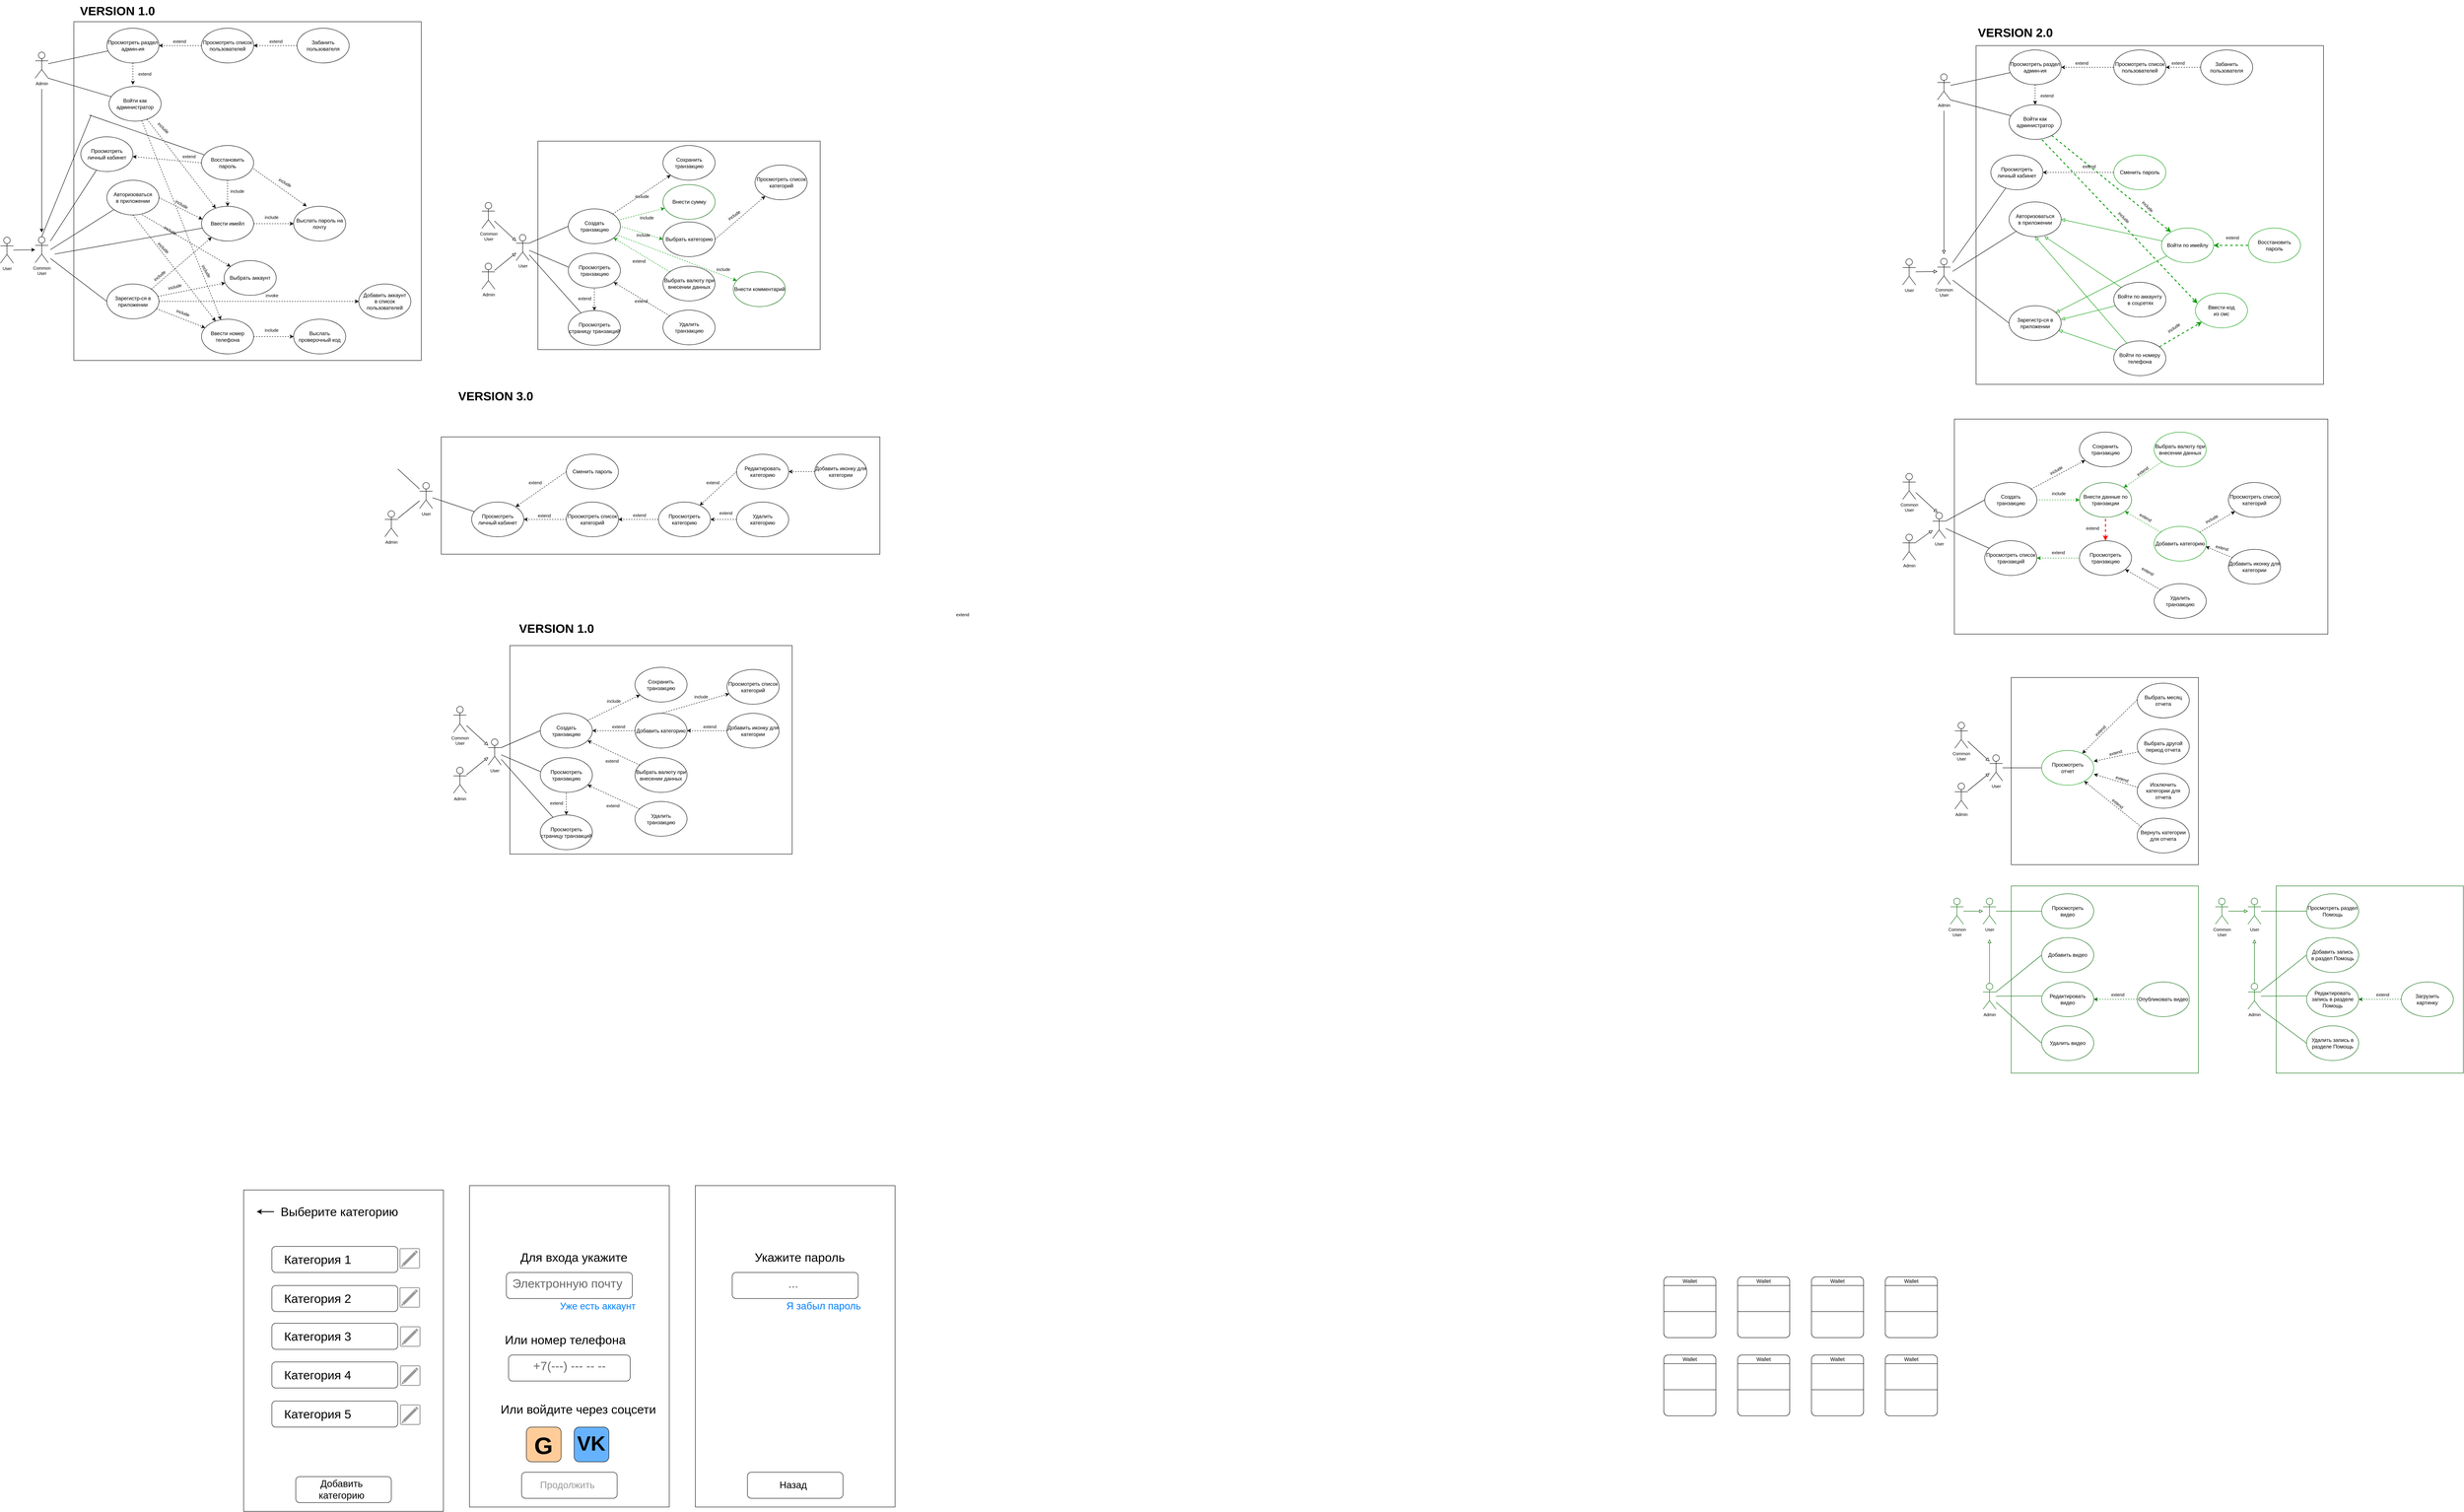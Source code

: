 <mxfile version="20.4.1" type="github">
  <diagram id="ULDQTsybcPubR5Zz3P0X" name="Page-1">
    <mxGraphModel dx="781" dy="1506" grid="1" gridSize="10" guides="1" tooltips="1" connect="1" arrows="1" fold="1" page="1" pageScale="1" pageWidth="850" pageHeight="1100" math="0" shadow="0">
      <root>
        <mxCell id="0" />
        <mxCell id="1" parent="0" />
        <mxCell id="iH67yDx8k5spiiFpo-aq-255" value="" style="whiteSpace=wrap;html=1;fontSize=10;fillColor=none;" parent="1" vertex="1">
          <mxGeometry x="769" y="-980" width="800" height="780" as="geometry" />
        </mxCell>
        <mxCell id="iH67yDx8k5spiiFpo-aq-124" value="" style="whiteSpace=wrap;html=1;fontSize=10;fillColor=none;" parent="1" vertex="1">
          <mxGeometry x="1837.5" y="-705" width="650" height="480" as="geometry" />
        </mxCell>
        <mxCell id="iH67yDx8k5spiiFpo-aq-78" value="" style="whiteSpace=wrap;html=1;aspect=fixed;fontSize=10;fillColor=none;strokeColor=#006600;" parent="1" vertex="1">
          <mxGeometry x="5230" y="1010" width="431" height="431" as="geometry" />
        </mxCell>
        <mxCell id="iH67yDx8k5spiiFpo-aq-108" value="" style="whiteSpace=wrap;html=1;aspect=fixed;fontSize=10;fillColor=none;" parent="1" vertex="1">
          <mxGeometry x="5230" y="530" width="431" height="431" as="geometry" />
        </mxCell>
        <mxCell id="iH67yDx8k5spiiFpo-aq-93" value="" style="whiteSpace=wrap;html=1;aspect=fixed;fontSize=10;fillColor=none;strokeColor=#006600;" parent="1" vertex="1">
          <mxGeometry x="5840" y="1010" width="431" height="431" as="geometry" />
        </mxCell>
        <mxCell id="iH67yDx8k5spiiFpo-aq-1" value="Ввести имейл" style="ellipse;whiteSpace=wrap;html=1;flipH=1;" parent="1" vertex="1">
          <mxGeometry x="1063" y="-555" width="120" height="80" as="geometry" />
        </mxCell>
        <mxCell id="iH67yDx8k5spiiFpo-aq-3" value="Просмотреть личный кабинет" style="ellipse;whiteSpace=wrap;html=1;" parent="1" vertex="1">
          <mxGeometry x="785" y="-715" width="120" height="80" as="geometry" />
        </mxCell>
        <mxCell id="iH67yDx8k5spiiFpo-aq-4" value="Выбрать валюту при внесении данных" style="ellipse;whiteSpace=wrap;html=1;" parent="1" vertex="1">
          <mxGeometry x="2125.5" y="-417" width="120" height="80" as="geometry" />
        </mxCell>
        <mxCell id="iH67yDx8k5spiiFpo-aq-6" value="&lt;div&gt;Выбрать категорию&lt;/div&gt;" style="ellipse;whiteSpace=wrap;html=1;" parent="1" vertex="1">
          <mxGeometry x="2125.5" y="-519" width="120" height="80" as="geometry" />
        </mxCell>
        <mxCell id="iH67yDx8k5spiiFpo-aq-7" value="Забанить пользователя" style="ellipse;whiteSpace=wrap;html=1;" parent="1" vertex="1">
          <mxGeometry x="1283" y="-965" width="120" height="80" as="geometry" />
        </mxCell>
        <mxCell id="iH67yDx8k5spiiFpo-aq-8" value="Просмотреть список пользователей" style="ellipse;whiteSpace=wrap;html=1;" parent="1" vertex="1">
          <mxGeometry x="1063" y="-965" width="120" height="80" as="geometry" />
        </mxCell>
        <mxCell id="iH67yDx8k5spiiFpo-aq-19" value="Выбрать месяц отчета" style="ellipse;whiteSpace=wrap;html=1;" parent="1" vertex="1">
          <mxGeometry x="5520" y="543" width="120" height="80" as="geometry" />
        </mxCell>
        <mxCell id="iH67yDx8k5spiiFpo-aq-20" value="Выбрать другой период отчета" style="ellipse;whiteSpace=wrap;html=1;" parent="1" vertex="1">
          <mxGeometry x="5520" y="649" width="120" height="80" as="geometry" />
        </mxCell>
        <mxCell id="iH67yDx8k5spiiFpo-aq-22" value="Опубликовать видео" style="ellipse;whiteSpace=wrap;html=1;strokeColor=#006600;" parent="1" vertex="1">
          <mxGeometry x="5520" y="1231" width="120" height="80" as="geometry" />
        </mxCell>
        <mxCell id="iH67yDx8k5spiiFpo-aq-23" value="Удалить видео" style="ellipse;whiteSpace=wrap;html=1;strokeColor=#006600;" parent="1" vertex="1">
          <mxGeometry x="5300" y="1332" width="120" height="80" as="geometry" />
        </mxCell>
        <mxCell id="iH67yDx8k5spiiFpo-aq-24" value="Редактировать видео" style="ellipse;whiteSpace=wrap;html=1;strokeColor=#006600;" parent="1" vertex="1">
          <mxGeometry x="5300" y="1231" width="120" height="80" as="geometry" />
        </mxCell>
        <mxCell id="iH67yDx8k5spiiFpo-aq-25" value="&lt;div&gt;Добавить видео&lt;/div&gt;" style="ellipse;whiteSpace=wrap;html=1;strokeColor=#006600;" parent="1" vertex="1">
          <mxGeometry x="5300" y="1129" width="120" height="80" as="geometry" />
        </mxCell>
        <mxCell id="iH67yDx8k5spiiFpo-aq-26" value="&lt;div&gt;Просмотреть &lt;br&gt;&lt;/div&gt;&lt;div&gt;видео&lt;/div&gt;" style="ellipse;whiteSpace=wrap;html=1;strokeColor=#006600;" parent="1" vertex="1">
          <mxGeometry x="5300" y="1028" width="120" height="80" as="geometry" />
        </mxCell>
        <mxCell id="iH67yDx8k5spiiFpo-aq-29" value="&lt;div&gt;Авторизоваться&lt;/div&gt;&lt;div&gt;в приложении&lt;br&gt;&lt;/div&gt;" style="ellipse;whiteSpace=wrap;html=1;flipH=1;" parent="1" vertex="1">
          <mxGeometry x="845" y="-615" width="120" height="80" as="geometry" />
        </mxCell>
        <mxCell id="iH67yDx8k5spiiFpo-aq-30" value="Ввести номер телефона" style="ellipse;whiteSpace=wrap;html=1;flipH=1;" parent="1" vertex="1">
          <mxGeometry x="1063" y="-295" width="120" height="80" as="geometry" />
        </mxCell>
        <mxCell id="iH67yDx8k5spiiFpo-aq-31" value="Войти как администратор" style="ellipse;whiteSpace=wrap;html=1;" parent="1" vertex="1">
          <mxGeometry x="850" y="-831" width="120" height="80" as="geometry" />
        </mxCell>
        <mxCell id="iH67yDx8k5spiiFpo-aq-33" value="Исключить категории для отчета" style="ellipse;whiteSpace=wrap;html=1;" parent="1" vertex="1">
          <mxGeometry x="5520" y="751" width="120" height="80" as="geometry" />
        </mxCell>
        <mxCell id="iH67yDx8k5spiiFpo-aq-42" value="extend" style="text;html=1;align=center;verticalAlign=middle;resizable=0;points=[];autosize=1;strokeColor=none;fillColor=none;fontSize=10;" parent="1" vertex="1">
          <mxGeometry x="5450" y="1245" width="50" height="30" as="geometry" />
        </mxCell>
        <mxCell id="iH67yDx8k5spiiFpo-aq-43" value="" style="endArrow=classic;html=1;rounded=0;dashed=1;strokeColor=#006600;" parent="1" source="iH67yDx8k5spiiFpo-aq-22" target="iH67yDx8k5spiiFpo-aq-24" edge="1">
          <mxGeometry width="50" height="50" relative="1" as="geometry">
            <mxPoint x="5500" y="1283" as="sourcePoint" />
            <mxPoint x="5430" y="1283" as="targetPoint" />
          </mxGeometry>
        </mxCell>
        <mxCell id="iH67yDx8k5spiiFpo-aq-50" value="" style="endArrow=classic;html=1;rounded=0;dashed=1;" parent="1" source="iH67yDx8k5spiiFpo-aq-7" target="iH67yDx8k5spiiFpo-aq-8" edge="1">
          <mxGeometry width="50" height="50" relative="1" as="geometry">
            <mxPoint x="1283" y="-925" as="sourcePoint" />
            <mxPoint x="1185" y="-905" as="targetPoint" />
          </mxGeometry>
        </mxCell>
        <mxCell id="iH67yDx8k5spiiFpo-aq-51" value="extend" style="text;html=1;align=center;verticalAlign=middle;resizable=0;points=[];autosize=1;strokeColor=none;fillColor=none;fontSize=10;flipV=1;flipH=1;" parent="1" vertex="1">
          <mxGeometry x="1209" y="-950" width="50" height="30" as="geometry" />
        </mxCell>
        <mxCell id="iH67yDx8k5spiiFpo-aq-52" value="" style="endArrow=classic;html=1;rounded=0;dashed=1;endFill=1;startArrow=none;startFill=0;strokeColor=#009900;" parent="1" source="iH67yDx8k5spiiFpo-aq-4" target="iH67yDx8k5spiiFpo-aq-127" edge="1">
          <mxGeometry width="50" height="50" relative="1" as="geometry">
            <mxPoint x="1516.5" y="-915" as="sourcePoint" />
            <mxPoint x="1417.5" y="-915" as="targetPoint" />
          </mxGeometry>
        </mxCell>
        <mxCell id="iH67yDx8k5spiiFpo-aq-55" value="" style="endArrow=none;html=1;rounded=0;dashed=1;exitX=0;exitY=0.5;exitDx=0;exitDy=0;entryX=1;entryY=0.5;entryDx=0;entryDy=0;endFill=0;startArrow=classic;startFill=1;strokeColor=#009900;" parent="1" source="iH67yDx8k5spiiFpo-aq-6" target="iH67yDx8k5spiiFpo-aq-127" edge="1">
          <mxGeometry width="50" height="50" relative="1" as="geometry">
            <mxPoint x="1527.5" y="-905" as="sourcePoint" />
            <mxPoint x="1403.58" y="-888.36" as="targetPoint" />
          </mxGeometry>
        </mxCell>
        <mxCell id="iH67yDx8k5spiiFpo-aq-62" value="" style="endArrow=classic;html=1;rounded=0;dashed=1;fontSize=10;exitX=1;exitY=0.5;exitDx=0;exitDy=0;" parent="1" source="iH67yDx8k5spiiFpo-aq-6" target="iH67yDx8k5spiiFpo-aq-63" edge="1">
          <mxGeometry width="50" height="50" relative="1" as="geometry">
            <mxPoint x="1607.5" y="-1005" as="sourcePoint" />
            <mxPoint x="1657.5" y="-1055" as="targetPoint" />
          </mxGeometry>
        </mxCell>
        <mxCell id="iH67yDx8k5spiiFpo-aq-63" value="Просмотреть список категорий" style="ellipse;whiteSpace=wrap;html=1;" parent="1" vertex="1">
          <mxGeometry x="2337.5" y="-650" width="120" height="80" as="geometry" />
        </mxCell>
        <mxCell id="iH67yDx8k5spiiFpo-aq-75" value="" style="endArrow=none;html=1;rounded=0;fontSize=10;entryX=0;entryY=0.5;entryDx=0;entryDy=0;exitX=1;exitY=0.333;exitDx=0;exitDy=0;exitPerimeter=0;strokeColor=#006600;" parent="1" source="iH67yDx8k5spiiFpo-aq-288" target="iH67yDx8k5spiiFpo-aq-25" edge="1">
          <mxGeometry width="50" height="50" relative="1" as="geometry">
            <mxPoint x="5210" y="1172.429" as="sourcePoint" />
            <mxPoint x="5280" y="1193" as="targetPoint" />
          </mxGeometry>
        </mxCell>
        <mxCell id="iH67yDx8k5spiiFpo-aq-76" value="" style="endArrow=none;html=1;rounded=0;fontSize=10;entryX=0;entryY=0.4;entryDx=0;entryDy=0;entryPerimeter=0;strokeColor=#006600;" parent="1" source="iH67yDx8k5spiiFpo-aq-288" target="iH67yDx8k5spiiFpo-aq-24" edge="1">
          <mxGeometry width="50" height="50" relative="1" as="geometry">
            <mxPoint x="5210" y="1185.857" as="sourcePoint" />
            <mxPoint x="5290" y="1283" as="targetPoint" />
          </mxGeometry>
        </mxCell>
        <mxCell id="iH67yDx8k5spiiFpo-aq-77" value="" style="endArrow=none;html=1;rounded=0;fontSize=10;entryX=0;entryY=0.5;entryDx=0;entryDy=0;strokeColor=#006600;" parent="1" source="iH67yDx8k5spiiFpo-aq-288" target="iH67yDx8k5spiiFpo-aq-23" edge="1">
          <mxGeometry width="50" height="50" relative="1" as="geometry">
            <mxPoint x="5210" y="1203" as="sourcePoint" />
            <mxPoint x="5290" y="1283" as="targetPoint" />
          </mxGeometry>
        </mxCell>
        <mxCell id="iH67yDx8k5spiiFpo-aq-80" value="Удалить запись в разделе Помощь" style="ellipse;whiteSpace=wrap;html=1;strokeColor=#006600;" parent="1" vertex="1">
          <mxGeometry x="5910" y="1332" width="120" height="80" as="geometry" />
        </mxCell>
        <mxCell id="iH67yDx8k5spiiFpo-aq-81" value="Редактировать запись в разделе Помощь" style="ellipse;whiteSpace=wrap;html=1;strokeColor=#006600;" parent="1" vertex="1">
          <mxGeometry x="5910" y="1231" width="120" height="80" as="geometry" />
        </mxCell>
        <mxCell id="iH67yDx8k5spiiFpo-aq-82" value="&lt;div&gt;Добавить запись &lt;br&gt;&lt;/div&gt;&lt;div&gt;в раздел Помощь&lt;br&gt;&lt;/div&gt;" style="ellipse;whiteSpace=wrap;html=1;strokeColor=#006600;" parent="1" vertex="1">
          <mxGeometry x="5910" y="1129" width="120" height="80" as="geometry" />
        </mxCell>
        <mxCell id="iH67yDx8k5spiiFpo-aq-83" value="&lt;div&gt;Просмотреть раздел Помощь&lt;br&gt;&lt;/div&gt;" style="ellipse;whiteSpace=wrap;html=1;strokeColor=#006600;" parent="1" vertex="1">
          <mxGeometry x="5910" y="1028" width="120" height="80" as="geometry" />
        </mxCell>
        <mxCell id="iH67yDx8k5spiiFpo-aq-86" value="User" style="shape=umlActor;verticalLabelPosition=bottom;verticalAlign=top;html=1;outlineConnect=0;fontSize=10;strokeColor=#006600;" parent="1" vertex="1">
          <mxGeometry x="5775" y="1038" width="30" height="60" as="geometry" />
        </mxCell>
        <mxCell id="iH67yDx8k5spiiFpo-aq-87" value="Admin" style="shape=umlActor;verticalLabelPosition=bottom;verticalAlign=top;html=1;outlineConnect=0;fontSize=10;strokeColor=#006600;" parent="1" vertex="1">
          <mxGeometry x="5775" y="1234" width="30" height="60" as="geometry" />
        </mxCell>
        <mxCell id="iH67yDx8k5spiiFpo-aq-90" value="" style="endArrow=none;html=1;rounded=0;fontSize=10;entryX=0;entryY=0.5;entryDx=0;entryDy=0;strokeColor=#006600;" parent="1" source="iH67yDx8k5spiiFpo-aq-87" target="iH67yDx8k5spiiFpo-aq-82" edge="1">
          <mxGeometry width="50" height="50" relative="1" as="geometry">
            <mxPoint x="5840" y="1243" as="sourcePoint" />
            <mxPoint x="5890" y="1193" as="targetPoint" />
          </mxGeometry>
        </mxCell>
        <mxCell id="iH67yDx8k5spiiFpo-aq-91" value="" style="endArrow=none;html=1;rounded=0;fontSize=10;entryX=0;entryY=0.4;entryDx=0;entryDy=0;entryPerimeter=0;strokeColor=#006600;" parent="1" source="iH67yDx8k5spiiFpo-aq-87" target="iH67yDx8k5spiiFpo-aq-81" edge="1">
          <mxGeometry width="50" height="50" relative="1" as="geometry">
            <mxPoint x="5850" y="1333" as="sourcePoint" />
            <mxPoint x="5900" y="1283" as="targetPoint" />
          </mxGeometry>
        </mxCell>
        <mxCell id="iH67yDx8k5spiiFpo-aq-92" value="" style="endArrow=none;html=1;rounded=0;fontSize=10;exitX=1;exitY=1;exitDx=0;exitDy=0;exitPerimeter=0;entryX=0;entryY=0.5;entryDx=0;entryDy=0;strokeColor=#006600;" parent="1" source="iH67yDx8k5spiiFpo-aq-87" target="iH67yDx8k5spiiFpo-aq-80" edge="1">
          <mxGeometry width="50" height="50" relative="1" as="geometry">
            <mxPoint x="5850" y="1333" as="sourcePoint" />
            <mxPoint x="5900" y="1283" as="targetPoint" />
          </mxGeometry>
        </mxCell>
        <mxCell id="iH67yDx8k5spiiFpo-aq-94" value="Вернуть категории для отчета" style="ellipse;whiteSpace=wrap;html=1;" parent="1" vertex="1">
          <mxGeometry x="5520" y="854" width="120" height="80" as="geometry" />
        </mxCell>
        <mxCell id="iH67yDx8k5spiiFpo-aq-98" value="&lt;div&gt;Просмотреть &lt;br&gt;&lt;/div&gt;&lt;div&gt;отчет&lt;br&gt;&lt;/div&gt;" style="ellipse;whiteSpace=wrap;html=1;strokeColor=#009900;" parent="1" vertex="1">
          <mxGeometry x="5300" y="698" width="120" height="80" as="geometry" />
        </mxCell>
        <mxCell id="iH67yDx8k5spiiFpo-aq-99" value="extend" style="text;html=1;align=center;verticalAlign=middle;resizable=0;points=[];autosize=1;strokeColor=none;fillColor=none;fontSize=10;rotation=18;" parent="1" vertex="1">
          <mxGeometry x="5459.5" y="748" width="50" height="30" as="geometry" />
        </mxCell>
        <mxCell id="iH67yDx8k5spiiFpo-aq-101" value="&lt;div&gt;Common&lt;/div&gt;&lt;div&gt;User&lt;br&gt;&lt;/div&gt;" style="shape=umlActor;verticalLabelPosition=bottom;verticalAlign=top;html=1;outlineConnect=0;fontSize=10;" parent="1" vertex="1">
          <mxGeometry x="5100" y="633" width="30" height="60" as="geometry" />
        </mxCell>
        <mxCell id="iH67yDx8k5spiiFpo-aq-102" value="User" style="shape=umlActor;verticalLabelPosition=bottom;verticalAlign=top;html=1;outlineConnect=0;fontSize=10;" parent="1" vertex="1">
          <mxGeometry x="5180" y="708" width="30" height="60" as="geometry" />
        </mxCell>
        <mxCell id="iH67yDx8k5spiiFpo-aq-104" value="" style="endArrow=none;html=1;rounded=0;fontSize=10;" parent="1" source="iH67yDx8k5spiiFpo-aq-102" target="iH67yDx8k5spiiFpo-aq-98" edge="1">
          <mxGeometry width="50" height="50" relative="1" as="geometry">
            <mxPoint x="5220" y="673" as="sourcePoint" />
            <mxPoint x="5300" y="653" as="targetPoint" />
          </mxGeometry>
        </mxCell>
        <mxCell id="iH67yDx8k5spiiFpo-aq-109" value="Admin" style="shape=umlActor;verticalLabelPosition=bottom;verticalAlign=top;html=1;outlineConnect=0;fontSize=10;" parent="1" vertex="1">
          <mxGeometry x="5100" y="773" width="30" height="60" as="geometry" />
        </mxCell>
        <mxCell id="iH67yDx8k5spiiFpo-aq-111" value="extend" style="text;html=1;align=center;verticalAlign=middle;resizable=0;points=[];autosize=1;strokeColor=none;fillColor=none;fontSize=10;rotation=-45;" parent="1" vertex="1">
          <mxGeometry x="5409.5" y="638" width="50" height="30" as="geometry" />
        </mxCell>
        <mxCell id="iH67yDx8k5spiiFpo-aq-112" value="" style="endArrow=classic;html=1;rounded=0;dashed=1;" parent="1" target="iH67yDx8k5spiiFpo-aq-98" edge="1">
          <mxGeometry width="50" height="50" relative="1" as="geometry">
            <mxPoint x="5520" y="581" as="sourcePoint" />
            <mxPoint x="5420" y="581" as="targetPoint" />
          </mxGeometry>
        </mxCell>
        <mxCell id="iH67yDx8k5spiiFpo-aq-113" value="" style="endArrow=classic;html=1;rounded=0;dashed=1;" parent="1" source="iH67yDx8k5spiiFpo-aq-20" edge="1">
          <mxGeometry width="50" height="50" relative="1" as="geometry">
            <mxPoint x="5530" y="591" as="sourcePoint" />
            <mxPoint x="5420" y="723" as="targetPoint" />
          </mxGeometry>
        </mxCell>
        <mxCell id="iH67yDx8k5spiiFpo-aq-114" value="" style="endArrow=classic;html=1;rounded=0;dashed=1;exitX=0.024;exitY=0.404;exitDx=0;exitDy=0;exitPerimeter=0;entryX=1.003;entryY=0.681;entryDx=0;entryDy=0;entryPerimeter=0;" parent="1" source="iH67yDx8k5spiiFpo-aq-33" target="iH67yDx8k5spiiFpo-aq-98" edge="1">
          <mxGeometry width="50" height="50" relative="1" as="geometry">
            <mxPoint x="5532.438" y="710.287" as="sourcePoint" />
            <mxPoint x="5420" y="733" as="targetPoint" />
          </mxGeometry>
        </mxCell>
        <mxCell id="iH67yDx8k5spiiFpo-aq-115" value="" style="endArrow=classic;html=1;rounded=0;fontSize=10;exitX=0.083;exitY=0.258;exitDx=0;exitDy=0;exitPerimeter=0;dashed=1;" parent="1" source="iH67yDx8k5spiiFpo-aq-94" target="iH67yDx8k5spiiFpo-aq-98" edge="1">
          <mxGeometry width="50" height="50" relative="1" as="geometry">
            <mxPoint x="5410" y="853" as="sourcePoint" />
            <mxPoint x="5460" y="803" as="targetPoint" />
          </mxGeometry>
        </mxCell>
        <mxCell id="iH67yDx8k5spiiFpo-aq-116" value="" style="endArrow=block;html=1;rounded=0;fontSize=10;endFill=0;" parent="1" source="iH67yDx8k5spiiFpo-aq-109" target="iH67yDx8k5spiiFpo-aq-102" edge="1">
          <mxGeometry width="50" height="50" relative="1" as="geometry">
            <mxPoint x="5230" y="863" as="sourcePoint" />
            <mxPoint x="5280" y="813" as="targetPoint" />
          </mxGeometry>
        </mxCell>
        <mxCell id="iH67yDx8k5spiiFpo-aq-117" value="" style="endArrow=block;html=1;rounded=0;fontSize=10;endFill=0;" parent="1" source="iH67yDx8k5spiiFpo-aq-101" edge="1">
          <mxGeometry width="50" height="50" relative="1" as="geometry">
            <mxPoint x="5230" y="863" as="sourcePoint" />
            <mxPoint x="5180" y="723" as="targetPoint" />
          </mxGeometry>
        </mxCell>
        <mxCell id="iH67yDx8k5spiiFpo-aq-118" value="extend" style="text;html=1;align=center;verticalAlign=middle;resizable=0;points=[];autosize=1;strokeColor=none;fillColor=none;fontSize=10;rotation=-15;" parent="1" vertex="1">
          <mxGeometry x="5445" y="688" width="50" height="30" as="geometry" />
        </mxCell>
        <mxCell id="iH67yDx8k5spiiFpo-aq-119" value="extend" style="text;html=1;align=center;verticalAlign=middle;resizable=0;points=[];autosize=1;strokeColor=none;fillColor=none;fontSize=10;rotation=40;" parent="1" vertex="1">
          <mxGeometry x="5450" y="805" width="50" height="30" as="geometry" />
        </mxCell>
        <mxCell id="iH67yDx8k5spiiFpo-aq-120" value="&lt;div&gt;Загрузить&lt;/div&gt;&lt;div&gt;картинку&lt;/div&gt;" style="ellipse;whiteSpace=wrap;html=1;strokeColor=#006600;" parent="1" vertex="1">
          <mxGeometry x="6128" y="1231" width="120" height="80" as="geometry" />
        </mxCell>
        <mxCell id="iH67yDx8k5spiiFpo-aq-121" value="extend" style="text;html=1;align=center;verticalAlign=middle;resizable=0;points=[];autosize=1;strokeColor=none;fillColor=none;fontSize=10;" parent="1" vertex="1">
          <mxGeometry x="6060" y="1245" width="50" height="30" as="geometry" />
        </mxCell>
        <mxCell id="iH67yDx8k5spiiFpo-aq-122" value="" style="endArrow=classic;html=1;rounded=0;dashed=1;strokeColor=#006600;" parent="1" source="iH67yDx8k5spiiFpo-aq-120" target="iH67yDx8k5spiiFpo-aq-81" edge="1">
          <mxGeometry width="50" height="50" relative="1" as="geometry">
            <mxPoint x="6120" y="1271" as="sourcePoint" />
            <mxPoint x="6030" y="1271" as="targetPoint" />
          </mxGeometry>
        </mxCell>
        <mxCell id="iH67yDx8k5spiiFpo-aq-126" value="Просмотреть транзакцию" style="ellipse;whiteSpace=wrap;html=1;" parent="1" vertex="1">
          <mxGeometry x="1907.5" y="-447" width="120" height="80" as="geometry" />
        </mxCell>
        <mxCell id="iH67yDx8k5spiiFpo-aq-127" value="&lt;div&gt;Создать &lt;br&gt;&lt;/div&gt;&lt;div&gt;транзакцию&lt;/div&gt;" style="ellipse;whiteSpace=wrap;html=1;" parent="1" vertex="1">
          <mxGeometry x="1907.5" y="-549" width="120" height="80" as="geometry" />
        </mxCell>
        <mxCell id="iH67yDx8k5spiiFpo-aq-133" value="" style="endArrow=none;html=1;rounded=0;fontSize=10;entryX=0;entryY=0.5;entryDx=0;entryDy=0;exitX=1;exitY=0.333;exitDx=0;exitDy=0;exitPerimeter=0;" parent="1" source="iH67yDx8k5spiiFpo-aq-161" target="iH67yDx8k5spiiFpo-aq-127" edge="1">
          <mxGeometry width="50" height="50" relative="1" as="geometry">
            <mxPoint x="1817.5" y="-505.571" as="sourcePoint" />
            <mxPoint x="1887.5" y="-485" as="targetPoint" />
          </mxGeometry>
        </mxCell>
        <mxCell id="iH67yDx8k5spiiFpo-aq-134" value="" style="endArrow=none;html=1;rounded=0;fontSize=10;entryX=0;entryY=0.4;entryDx=0;entryDy=0;entryPerimeter=0;" parent="1" source="iH67yDx8k5spiiFpo-aq-161" target="iH67yDx8k5spiiFpo-aq-126" edge="1">
          <mxGeometry width="50" height="50" relative="1" as="geometry">
            <mxPoint x="1867.5" y="-435" as="sourcePoint" />
            <mxPoint x="1897.5" y="-395" as="targetPoint" />
          </mxGeometry>
        </mxCell>
        <mxCell id="iH67yDx8k5spiiFpo-aq-136" value="&lt;div&gt;Удалить &lt;br&gt;&lt;/div&gt;&lt;div&gt;транзакцию&lt;/div&gt;" style="ellipse;whiteSpace=wrap;html=1;" parent="1" vertex="1">
          <mxGeometry x="2125.5" y="-316" width="120" height="80" as="geometry" />
        </mxCell>
        <mxCell id="iH67yDx8k5spiiFpo-aq-137" value="extend" style="text;html=1;align=center;verticalAlign=middle;resizable=0;points=[];autosize=1;strokeColor=none;fillColor=none;fontSize=10;" parent="1" vertex="1">
          <mxGeometry x="2044.5" y="-444" width="50" height="30" as="geometry" />
        </mxCell>
        <mxCell id="iH67yDx8k5spiiFpo-aq-138" value="" style="endArrow=classic;html=1;rounded=0;dashed=1;" parent="1" source="iH67yDx8k5spiiFpo-aq-136" target="iH67yDx8k5spiiFpo-aq-126" edge="1">
          <mxGeometry width="50" height="50" relative="1" as="geometry">
            <mxPoint x="2117.5" y="-407" as="sourcePoint" />
            <mxPoint x="2027.5" y="-407" as="targetPoint" />
          </mxGeometry>
        </mxCell>
        <mxCell id="iH67yDx8k5spiiFpo-aq-141" value="include" style="text;html=1;align=center;verticalAlign=middle;resizable=0;points=[];autosize=1;strokeColor=none;fillColor=none;fontSize=10;flipV=1;flipH=1;rotation=-35;" parent="1" vertex="1">
          <mxGeometry x="2258.5" y="-549" width="60" height="30" as="geometry" />
        </mxCell>
        <mxCell id="iH67yDx8k5spiiFpo-aq-145" value="include" style="text;html=1;align=center;verticalAlign=middle;resizable=0;points=[];autosize=1;strokeColor=none;fillColor=none;fontSize=10;" parent="1" vertex="1">
          <mxGeometry x="2057.5" y="-544" width="60" height="30" as="geometry" />
        </mxCell>
        <mxCell id="iH67yDx8k5spiiFpo-aq-146" value="extend" style="text;html=1;align=center;verticalAlign=middle;resizable=0;points=[];autosize=1;strokeColor=none;fillColor=none;fontSize=10;" parent="1" vertex="1">
          <mxGeometry x="2049.5" y="-352" width="50" height="30" as="geometry" />
        </mxCell>
        <mxCell id="iH67yDx8k5spiiFpo-aq-147" value="&lt;div&gt;Сохранить&lt;/div&gt;&lt;div&gt;транзакцию&lt;br&gt;&lt;/div&gt;" style="ellipse;whiteSpace=wrap;html=1;" parent="1" vertex="1">
          <mxGeometry x="2125.5" y="-695" width="120" height="80" as="geometry" />
        </mxCell>
        <mxCell id="iH67yDx8k5spiiFpo-aq-148" value="" style="endArrow=classic;html=1;rounded=0;dashed=1;fontSize=10;" parent="1" source="iH67yDx8k5spiiFpo-aq-127" target="iH67yDx8k5spiiFpo-aq-147" edge="1">
          <mxGeometry width="50" height="50" relative="1" as="geometry">
            <mxPoint x="2535.004" y="-717.37" as="sourcePoint" />
            <mxPoint x="2431.26" y="-755.8" as="targetPoint" />
          </mxGeometry>
        </mxCell>
        <mxCell id="iH67yDx8k5spiiFpo-aq-149" value="include" style="text;html=1;align=center;verticalAlign=middle;resizable=0;points=[];autosize=1;strokeColor=none;fillColor=none;fontSize=10;flipV=1;flipH=1;" parent="1" vertex="1">
          <mxGeometry x="2046.5" y="-593" width="60" height="30" as="geometry" />
        </mxCell>
        <mxCell id="iH67yDx8k5spiiFpo-aq-161" value="User" style="shape=umlActor;verticalLabelPosition=bottom;verticalAlign=top;html=1;outlineConnect=0;fontSize=10;" parent="1" vertex="1">
          <mxGeometry x="1787.5" y="-490" width="30" height="60" as="geometry" />
        </mxCell>
        <mxCell id="iH67yDx8k5spiiFpo-aq-163" value="" style="endArrow=block;html=1;rounded=0;fontSize=10;endFill=0;" parent="1" target="iH67yDx8k5spiiFpo-aq-161" edge="1">
          <mxGeometry width="50" height="50" relative="1" as="geometry">
            <mxPoint x="1737.5" y="-407.187" as="sourcePoint" />
            <mxPoint x="1887.5" y="-385" as="targetPoint" />
          </mxGeometry>
        </mxCell>
        <mxCell id="iH67yDx8k5spiiFpo-aq-164" value="" style="endArrow=block;html=1;rounded=0;fontSize=10;endFill=0;" parent="1" edge="1">
          <mxGeometry width="50" height="50" relative="1" as="geometry">
            <mxPoint x="1737.5" y="-521.154" as="sourcePoint" />
            <mxPoint x="1787.5" y="-475.0" as="targetPoint" />
          </mxGeometry>
        </mxCell>
        <mxCell id="iH67yDx8k5spiiFpo-aq-167" value="Просмотреть страницу транзакций" style="ellipse;whiteSpace=wrap;html=1;" parent="1" vertex="1">
          <mxGeometry x="1907.5" y="-315" width="120" height="80" as="geometry" />
        </mxCell>
        <mxCell id="iH67yDx8k5spiiFpo-aq-168" value="" style="endArrow=none;html=1;rounded=0;fontSize=10;" parent="1" source="iH67yDx8k5spiiFpo-aq-167" target="iH67yDx8k5spiiFpo-aq-161" edge="1">
          <mxGeometry width="50" height="50" relative="1" as="geometry">
            <mxPoint x="1687.5" y="-355" as="sourcePoint" />
            <mxPoint x="1737.5" y="-405" as="targetPoint" />
          </mxGeometry>
        </mxCell>
        <mxCell id="iH67yDx8k5spiiFpo-aq-173" value="" style="endArrow=classic;html=1;rounded=0;dashed=1;" parent="1" target="iH67yDx8k5spiiFpo-aq-167" edge="1">
          <mxGeometry width="50" height="50" relative="1" as="geometry">
            <mxPoint x="1967.5" y="-365" as="sourcePoint" />
            <mxPoint x="2026.815" y="-374.215" as="targetPoint" />
          </mxGeometry>
        </mxCell>
        <mxCell id="iH67yDx8k5spiiFpo-aq-174" value="extend" style="text;html=1;align=center;verticalAlign=middle;resizable=0;points=[];autosize=1;strokeColor=none;fillColor=none;fontSize=10;" parent="1" vertex="1">
          <mxGeometry x="1919.5" y="-358" width="50" height="30" as="geometry" />
        </mxCell>
        <mxCell id="iH67yDx8k5spiiFpo-aq-186" value="&lt;div&gt;Common&lt;/div&gt;&lt;div&gt;User&lt;br&gt;&lt;/div&gt;" style="shape=umlActor;verticalLabelPosition=bottom;verticalAlign=top;html=1;outlineConnect=0;fontSize=10;strokeColor=#006600;" parent="1" vertex="1">
          <mxGeometry x="5700" y="1038" width="30" height="60" as="geometry" />
        </mxCell>
        <mxCell id="iH67yDx8k5spiiFpo-aq-188" value="" style="endArrow=block;html=1;rounded=0;fontSize=10;strokeColor=#006600;endFill=0;" parent="1" source="iH67yDx8k5spiiFpo-aq-87" edge="1">
          <mxGeometry width="50" height="50" relative="1" as="geometry">
            <mxPoint x="5805" y="1093" as="sourcePoint" />
            <mxPoint x="5790" y="1133" as="targetPoint" />
          </mxGeometry>
        </mxCell>
        <mxCell id="iH67yDx8k5spiiFpo-aq-191" value="Зарегистр-ся в приложении" style="ellipse;whiteSpace=wrap;html=1;flipH=1;" parent="1" vertex="1">
          <mxGeometry x="845" y="-376" width="120" height="80" as="geometry" />
        </mxCell>
        <mxCell id="iH67yDx8k5spiiFpo-aq-192" value="Выслать проверочный код" style="ellipse;whiteSpace=wrap;html=1;flipH=1;" parent="1" vertex="1">
          <mxGeometry x="1275" y="-295" width="120" height="80" as="geometry" />
        </mxCell>
        <mxCell id="iH67yDx8k5spiiFpo-aq-193" value="Выслать пароль на почту" style="ellipse;whiteSpace=wrap;html=1;flipH=1;" parent="1" vertex="1">
          <mxGeometry x="1275" y="-555" width="120" height="80" as="geometry" />
        </mxCell>
        <mxCell id="iH67yDx8k5spiiFpo-aq-194" value="" style="endArrow=classic;html=1;rounded=0;dashed=1;fontSize=10;exitX=0.049;exitY=0.707;exitDx=0;exitDy=0;exitPerimeter=0;" parent="1" source="iH67yDx8k5spiiFpo-aq-191" target="iH67yDx8k5spiiFpo-aq-30" edge="1">
          <mxGeometry width="50" height="50" relative="1" as="geometry">
            <mxPoint x="1073" y="-185" as="sourcePoint" />
            <mxPoint x="965" y="-235" as="targetPoint" />
          </mxGeometry>
        </mxCell>
        <mxCell id="iH67yDx8k5spiiFpo-aq-195" value="include" style="text;html=1;align=center;verticalAlign=middle;resizable=0;points=[];autosize=1;strokeColor=none;fillColor=none;fontSize=10;rotation=20;" parent="1" vertex="1">
          <mxGeometry x="990" y="-325" width="60" height="30" as="geometry" />
        </mxCell>
        <mxCell id="iH67yDx8k5spiiFpo-aq-196" value="" style="endArrow=classic;html=1;rounded=0;dashed=1;fontSize=10;exitX=1;exitY=0.5;exitDx=0;exitDy=0;entryX=0;entryY=0.5;entryDx=0;entryDy=0;" parent="1" source="iH67yDx8k5spiiFpo-aq-30" target="iH67yDx8k5spiiFpo-aq-192" edge="1">
          <mxGeometry width="50" height="50" relative="1" as="geometry">
            <mxPoint x="1073" y="-215" as="sourcePoint" />
            <mxPoint x="956.565" y="-133.847" as="targetPoint" />
          </mxGeometry>
        </mxCell>
        <mxCell id="iH67yDx8k5spiiFpo-aq-197" value="include" style="text;html=1;align=center;verticalAlign=middle;resizable=0;points=[];autosize=1;strokeColor=none;fillColor=none;fontSize=10;flipV=1;flipH=1;" parent="1" vertex="1">
          <mxGeometry x="1194" y="-285" width="60" height="30" as="geometry" />
        </mxCell>
        <mxCell id="iH67yDx8k5spiiFpo-aq-203" value="" style="endArrow=classic;html=1;rounded=0;dashed=1;fontSize=10;exitX=1;exitY=0;exitDx=0;exitDy=0;" parent="1" source="iH67yDx8k5spiiFpo-aq-191" target="iH67yDx8k5spiiFpo-aq-1" edge="1">
          <mxGeometry width="50" height="50" relative="1" as="geometry">
            <mxPoint x="1073" y="-225" as="sourcePoint" />
            <mxPoint x="975" y="-225" as="targetPoint" />
          </mxGeometry>
        </mxCell>
        <mxCell id="iH67yDx8k5spiiFpo-aq-205" value="include" style="text;html=1;align=center;verticalAlign=middle;resizable=0;points=[];autosize=1;strokeColor=none;fillColor=none;fontSize=10;rotation=45;" parent="1" vertex="1">
          <mxGeometry x="945" y="-475" width="60" height="30" as="geometry" />
        </mxCell>
        <mxCell id="iH67yDx8k5spiiFpo-aq-206" value="" style="endArrow=classic;html=1;rounded=0;dashed=1;fontSize=10;" parent="1" source="iH67yDx8k5spiiFpo-aq-1" target="iH67yDx8k5spiiFpo-aq-193" edge="1">
          <mxGeometry width="50" height="50" relative="1" as="geometry">
            <mxPoint x="1193" y="-435" as="sourcePoint" />
            <mxPoint x="1285" y="-435" as="targetPoint" />
          </mxGeometry>
        </mxCell>
        <mxCell id="iH67yDx8k5spiiFpo-aq-207" value="include" style="text;html=1;align=center;verticalAlign=middle;resizable=0;points=[];autosize=1;strokeColor=none;fillColor=none;fontSize=10;flipV=1;flipH=1;" parent="1" vertex="1">
          <mxGeometry x="1194" y="-545" width="60" height="30" as="geometry" />
        </mxCell>
        <mxCell id="iH67yDx8k5spiiFpo-aq-208" value="Выбрать аккаунт" style="ellipse;whiteSpace=wrap;html=1;flipH=1;" parent="1" vertex="1">
          <mxGeometry x="1115" y="-430" width="120" height="80" as="geometry" />
        </mxCell>
        <mxCell id="iH67yDx8k5spiiFpo-aq-209" value="&lt;div&gt;Добавить аккаунт&lt;/div&gt;&lt;div&gt;в список пользователей&lt;br&gt;&lt;/div&gt;" style="ellipse;whiteSpace=wrap;html=1;flipH=1;" parent="1" vertex="1">
          <mxGeometry x="1425" y="-376" width="120" height="80" as="geometry" />
        </mxCell>
        <mxCell id="iH67yDx8k5spiiFpo-aq-211" value="" style="endArrow=classic;html=1;rounded=0;fontSize=10;dashed=1;exitX=1;exitY=0.5;exitDx=0;exitDy=0;entryX=0;entryY=0.5;entryDx=0;entryDy=0;" parent="1" source="iH67yDx8k5spiiFpo-aq-191" target="iH67yDx8k5spiiFpo-aq-209" edge="1">
          <mxGeometry width="50" height="50" relative="1" as="geometry">
            <mxPoint x="1195" y="-265" as="sourcePoint" />
            <mxPoint x="1245" y="-315" as="targetPoint" />
          </mxGeometry>
        </mxCell>
        <mxCell id="iH67yDx8k5spiiFpo-aq-214" value="include" style="text;html=1;align=center;verticalAlign=middle;resizable=0;points=[];autosize=1;strokeColor=none;fillColor=none;fontSize=10;flipV=1;flipH=1;rotation=-15;" parent="1" vertex="1">
          <mxGeometry x="971" y="-385" width="60" height="30" as="geometry" />
        </mxCell>
        <mxCell id="iH67yDx8k5spiiFpo-aq-216" value="invoke" style="text;html=1;align=center;verticalAlign=middle;resizable=0;points=[];autosize=1;strokeColor=none;fillColor=none;fontSize=10;flipV=1;flipH=1;" parent="1" vertex="1">
          <mxGeometry x="1200" y="-365" width="50" height="30" as="geometry" />
        </mxCell>
        <mxCell id="iH67yDx8k5spiiFpo-aq-244" value="" style="endArrow=classic;html=1;rounded=0;dashed=1;fontSize=10;exitX=1;exitY=0.5;exitDx=0;exitDy=0;entryX=0.983;entryY=0.375;entryDx=0;entryDy=0;entryPerimeter=0;" parent="1" source="iH67yDx8k5spiiFpo-aq-29" target="iH67yDx8k5spiiFpo-aq-1" edge="1">
          <mxGeometry width="50" height="50" relative="1" as="geometry">
            <mxPoint x="1135" y="-395" as="sourcePoint" />
            <mxPoint x="1185" y="-445" as="targetPoint" />
          </mxGeometry>
        </mxCell>
        <mxCell id="iH67yDx8k5spiiFpo-aq-245" value="" style="endArrow=classic;html=1;rounded=0;dashed=1;fontSize=10;exitX=0.321;exitY=0.994;exitDx=0;exitDy=0;exitPerimeter=0;" parent="1" source="iH67yDx8k5spiiFpo-aq-29" target="iH67yDx8k5spiiFpo-aq-208" edge="1">
          <mxGeometry width="50" height="50" relative="1" as="geometry">
            <mxPoint x="1135" y="-395" as="sourcePoint" />
            <mxPoint x="1185" y="-445" as="targetPoint" />
          </mxGeometry>
        </mxCell>
        <mxCell id="iH67yDx8k5spiiFpo-aq-246" value="" style="endArrow=classic;html=1;rounded=0;dashed=1;fontSize=10;exitX=0.5;exitY=1;exitDx=0;exitDy=0;" parent="1" source="iH67yDx8k5spiiFpo-aq-29" target="iH67yDx8k5spiiFpo-aq-30" edge="1">
          <mxGeometry width="50" height="50" relative="1" as="geometry">
            <mxPoint x="1135" y="-395" as="sourcePoint" />
            <mxPoint x="1185" y="-445" as="targetPoint" />
          </mxGeometry>
        </mxCell>
        <mxCell id="iH67yDx8k5spiiFpo-aq-247" value="include" style="text;html=1;align=center;verticalAlign=middle;resizable=0;points=[];autosize=1;strokeColor=none;fillColor=none;fontSize=10;rotation=30;" parent="1" vertex="1">
          <mxGeometry x="987" y="-575" width="60" height="30" as="geometry" />
        </mxCell>
        <mxCell id="iH67yDx8k5spiiFpo-aq-248" value="include" style="text;html=1;align=center;verticalAlign=middle;resizable=0;points=[];autosize=1;strokeColor=none;fillColor=none;fontSize=10;rotation=30;" parent="1" vertex="1">
          <mxGeometry x="960.5" y="-515" width="60" height="30" as="geometry" />
        </mxCell>
        <mxCell id="iH67yDx8k5spiiFpo-aq-249" value="include" style="text;html=1;align=center;verticalAlign=middle;resizable=0;points=[];autosize=1;strokeColor=none;fillColor=none;fontSize=10;rotation=-40;" parent="1" vertex="1">
          <mxGeometry x="936" y="-410" width="60" height="30" as="geometry" />
        </mxCell>
        <mxCell id="iH67yDx8k5spiiFpo-aq-250" value="&lt;div&gt;Восстановить&lt;/div&gt;&lt;div&gt;пароль&lt;br&gt;&lt;/div&gt;" style="ellipse;whiteSpace=wrap;html=1;flipH=1;" parent="1" vertex="1">
          <mxGeometry x="1063" y="-695" width="120" height="80" as="geometry" />
        </mxCell>
        <mxCell id="iH67yDx8k5spiiFpo-aq-251" value="" style="endArrow=classic;html=1;rounded=0;dashed=1;fontSize=10;exitX=-0.001;exitY=0.672;exitDx=0;exitDy=0;exitPerimeter=0;" parent="1" source="iH67yDx8k5spiiFpo-aq-250" edge="1">
          <mxGeometry width="50" height="50" relative="1" as="geometry">
            <mxPoint x="1415" y="-395" as="sourcePoint" />
            <mxPoint x="1305" y="-555" as="targetPoint" />
          </mxGeometry>
        </mxCell>
        <mxCell id="iH67yDx8k5spiiFpo-aq-252" value="" style="endArrow=classic;html=1;rounded=0;dashed=1;fontSize=10;" parent="1" source="iH67yDx8k5spiiFpo-aq-250" target="iH67yDx8k5spiiFpo-aq-1" edge="1">
          <mxGeometry width="50" height="50" relative="1" as="geometry">
            <mxPoint x="1415" y="-395" as="sourcePoint" />
            <mxPoint x="1465" y="-445" as="targetPoint" />
          </mxGeometry>
        </mxCell>
        <mxCell id="iH67yDx8k5spiiFpo-aq-253" value="include" style="text;html=1;align=center;verticalAlign=middle;resizable=0;points=[];autosize=1;strokeColor=none;fillColor=none;fontSize=10;flipV=1;flipH=1;" parent="1" vertex="1">
          <mxGeometry x="1115" y="-605" width="60" height="30" as="geometry" />
        </mxCell>
        <mxCell id="iH67yDx8k5spiiFpo-aq-254" value="include" style="text;html=1;align=center;verticalAlign=middle;resizable=0;points=[];autosize=1;strokeColor=none;fillColor=none;fontSize=10;flipV=1;flipH=1;rotation=30;" parent="1" vertex="1">
          <mxGeometry x="1225" y="-625" width="60" height="30" as="geometry" />
        </mxCell>
        <mxCell id="iH67yDx8k5spiiFpo-aq-257" value="" style="endArrow=classic;html=1;rounded=0;dashed=1;fontSize=10;" parent="1" source="iH67yDx8k5spiiFpo-aq-31" target="iH67yDx8k5spiiFpo-aq-1" edge="1">
          <mxGeometry width="50" height="50" relative="1" as="geometry">
            <mxPoint x="975" y="-565" as="sourcePoint" />
            <mxPoint x="1075.04" y="-515" as="targetPoint" />
          </mxGeometry>
        </mxCell>
        <mxCell id="iH67yDx8k5spiiFpo-aq-258" value="include" style="text;html=1;align=center;verticalAlign=middle;resizable=0;points=[];autosize=1;strokeColor=none;fillColor=none;fontSize=10;flipV=1;flipH=1;rotation=45;" parent="1" vertex="1">
          <mxGeometry x="945" y="-751" width="60" height="30" as="geometry" />
        </mxCell>
        <mxCell id="iH67yDx8k5spiiFpo-aq-259" value="" style="endArrow=classic;html=1;rounded=0;dashed=1;fontSize=10;" parent="1" source="iH67yDx8k5spiiFpo-aq-191" target="iH67yDx8k5spiiFpo-aq-208" edge="1">
          <mxGeometry width="50" height="50" relative="1" as="geometry">
            <mxPoint x="957.426" y="-354.284" as="sourcePoint" />
            <mxPoint x="1096.194" y="-473.41" as="targetPoint" />
          </mxGeometry>
        </mxCell>
        <mxCell id="iH67yDx8k5spiiFpo-aq-260" value="" style="endArrow=classic;html=1;rounded=0;dashed=1;fontSize=10;" parent="1" source="iH67yDx8k5spiiFpo-aq-31" target="iH67yDx8k5spiiFpo-aq-30" edge="1">
          <mxGeometry width="50" height="50" relative="1" as="geometry">
            <mxPoint x="1085" y="-415" as="sourcePoint" />
            <mxPoint x="1135" y="-465" as="targetPoint" />
          </mxGeometry>
        </mxCell>
        <mxCell id="iH67yDx8k5spiiFpo-aq-261" value="include" style="text;html=1;align=center;verticalAlign=middle;resizable=0;points=[];autosize=1;strokeColor=none;fillColor=none;fontSize=10;flipV=1;flipH=1;rotation=60;" parent="1" vertex="1">
          <mxGeometry x="1044" y="-421" width="60" height="30" as="geometry" />
        </mxCell>
        <mxCell id="iH67yDx8k5spiiFpo-aq-262" value="Просмотреть раздел админ-ия" style="ellipse;whiteSpace=wrap;html=1;" parent="1" vertex="1">
          <mxGeometry x="845" y="-965" width="120" height="80" as="geometry" />
        </mxCell>
        <mxCell id="iH67yDx8k5spiiFpo-aq-263" value="" style="endArrow=classic;html=1;rounded=0;dashed=1;fontSize=10;exitX=0;exitY=0.5;exitDx=0;exitDy=0;" parent="1" source="iH67yDx8k5spiiFpo-aq-250" target="iH67yDx8k5spiiFpo-aq-3" edge="1">
          <mxGeometry width="50" height="50" relative="1" as="geometry">
            <mxPoint x="1125" y="-694" as="sourcePoint" />
            <mxPoint x="1045" y="-695" as="targetPoint" />
          </mxGeometry>
        </mxCell>
        <mxCell id="iH67yDx8k5spiiFpo-aq-264" value="&lt;div&gt;extend&lt;/div&gt;" style="text;html=1;align=center;verticalAlign=middle;resizable=0;points=[];autosize=1;strokeColor=none;fillColor=none;fontSize=10;flipV=1;flipH=1;rotation=0;" parent="1" vertex="1">
          <mxGeometry x="1009" y="-685" width="50" height="30" as="geometry" />
        </mxCell>
        <mxCell id="iH67yDx8k5spiiFpo-aq-265" value="" style="endArrow=classic;html=1;rounded=0;dashed=1;fontSize=10;exitX=0;exitY=0.5;exitDx=0;exitDy=0;entryX=1;entryY=0.5;entryDx=0;entryDy=0;" parent="1" source="iH67yDx8k5spiiFpo-aq-8" target="iH67yDx8k5spiiFpo-aq-262" edge="1">
          <mxGeometry width="50" height="50" relative="1" as="geometry">
            <mxPoint x="1105" y="-755" as="sourcePoint" />
            <mxPoint x="1155" y="-805" as="targetPoint" />
          </mxGeometry>
        </mxCell>
        <mxCell id="iH67yDx8k5spiiFpo-aq-266" value="extend" style="text;html=1;align=center;verticalAlign=middle;resizable=0;points=[];autosize=1;strokeColor=none;fillColor=none;fontSize=10;flipV=1;flipH=1;" parent="1" vertex="1">
          <mxGeometry x="987" y="-950" width="50" height="30" as="geometry" />
        </mxCell>
        <mxCell id="iH67yDx8k5spiiFpo-aq-271" value="" style="endArrow=none;html=1;rounded=0;fontSize=10;exitX=1;exitY=1;exitDx=0;exitDy=0;exitPerimeter=0;" parent="1" source="iH67yDx8k5spiiFpo-aq-295" target="iH67yDx8k5spiiFpo-aq-31" edge="1">
          <mxGeometry width="50" height="50" relative="1" as="geometry">
            <mxPoint x="755" y="-799.125" as="sourcePoint" />
            <mxPoint x="725" y="-605.0" as="targetPoint" />
          </mxGeometry>
        </mxCell>
        <mxCell id="iH67yDx8k5spiiFpo-aq-273" value="" style="endArrow=classic;html=1;rounded=0;dashed=1;fontSize=10;exitX=0.5;exitY=1;exitDx=0;exitDy=0;" parent="1" source="iH67yDx8k5spiiFpo-aq-262" edge="1">
          <mxGeometry width="50" height="50" relative="1" as="geometry">
            <mxPoint x="1065" y="-685" as="sourcePoint" />
            <mxPoint x="905" y="-835" as="targetPoint" />
          </mxGeometry>
        </mxCell>
        <mxCell id="iH67yDx8k5spiiFpo-aq-274" value="extend" style="text;html=1;align=center;verticalAlign=middle;resizable=0;points=[];autosize=1;strokeColor=none;fillColor=none;fontSize=10;flipV=1;flipH=1;" parent="1" vertex="1">
          <mxGeometry x="907" y="-875" width="50" height="30" as="geometry" />
        </mxCell>
        <mxCell id="iH67yDx8k5spiiFpo-aq-285" value="" style="endArrow=block;html=1;rounded=0;fontSize=10;strokeColor=#006600;endFill=0;" parent="1" source="iH67yDx8k5spiiFpo-aq-186" target="iH67yDx8k5spiiFpo-aq-86" edge="1">
          <mxGeometry width="50" height="50" relative="1" as="geometry">
            <mxPoint x="5770" y="1123" as="sourcePoint" />
            <mxPoint x="5780" y="1063" as="targetPoint" />
          </mxGeometry>
        </mxCell>
        <mxCell id="iH67yDx8k5spiiFpo-aq-286" value="" style="endArrow=none;html=1;rounded=0;fontSize=10;strokeColor=#006600;" parent="1" source="iH67yDx8k5spiiFpo-aq-86" target="iH67yDx8k5spiiFpo-aq-83" edge="1">
          <mxGeometry width="50" height="50" relative="1" as="geometry">
            <mxPoint x="5815" y="1257.667" as="sourcePoint" />
            <mxPoint x="5948.671" y="1112.114" as="targetPoint" />
          </mxGeometry>
        </mxCell>
        <mxCell id="iH67yDx8k5spiiFpo-aq-287" value="User" style="shape=umlActor;verticalLabelPosition=bottom;verticalAlign=top;html=1;outlineConnect=0;fontSize=10;strokeColor=#006600;" parent="1" vertex="1">
          <mxGeometry x="5165" y="1038" width="30" height="60" as="geometry" />
        </mxCell>
        <mxCell id="iH67yDx8k5spiiFpo-aq-288" value="Admin" style="shape=umlActor;verticalLabelPosition=bottom;verticalAlign=top;html=1;outlineConnect=0;fontSize=10;strokeColor=#006600;" parent="1" vertex="1">
          <mxGeometry x="5165" y="1234" width="30" height="60" as="geometry" />
        </mxCell>
        <mxCell id="iH67yDx8k5spiiFpo-aq-289" value="&lt;div&gt;Common &lt;br&gt;&lt;/div&gt;&lt;div&gt;User&lt;/div&gt;" style="shape=umlActor;verticalLabelPosition=bottom;verticalAlign=top;html=1;outlineConnect=0;fontSize=10;strokeColor=#006600;" parent="1" vertex="1">
          <mxGeometry x="5090" y="1038" width="30" height="60" as="geometry" />
        </mxCell>
        <mxCell id="iH67yDx8k5spiiFpo-aq-290" value="" style="endArrow=block;html=1;rounded=0;fontSize=10;endFill=0;strokeColor=#006600;" parent="1" source="iH67yDx8k5spiiFpo-aq-288" edge="1">
          <mxGeometry width="50" height="50" relative="1" as="geometry">
            <mxPoint x="5195" y="1093" as="sourcePoint" />
            <mxPoint x="5180" y="1133" as="targetPoint" />
          </mxGeometry>
        </mxCell>
        <mxCell id="iH67yDx8k5spiiFpo-aq-291" value="" style="endArrow=block;html=1;rounded=0;fontSize=10;endFill=0;strokeColor=#006600;" parent="1" source="iH67yDx8k5spiiFpo-aq-289" target="iH67yDx8k5spiiFpo-aq-287" edge="1">
          <mxGeometry width="50" height="50" relative="1" as="geometry">
            <mxPoint x="5160" y="1123" as="sourcePoint" />
            <mxPoint x="5170" y="1063" as="targetPoint" />
          </mxGeometry>
        </mxCell>
        <mxCell id="iH67yDx8k5spiiFpo-aq-292" value="" style="endArrow=none;html=1;rounded=0;fontSize=10;strokeColor=#006600;" parent="1" source="iH67yDx8k5spiiFpo-aq-287" target="iH67yDx8k5spiiFpo-aq-26" edge="1">
          <mxGeometry width="50" height="50" relative="1" as="geometry">
            <mxPoint x="5205" y="1257.667" as="sourcePoint" />
            <mxPoint x="5300.0" y="1068" as="targetPoint" />
          </mxGeometry>
        </mxCell>
        <mxCell id="iH67yDx8k5spiiFpo-aq-293" value="&lt;div&gt;Common&lt;/div&gt;&lt;div&gt;User&lt;br&gt;&lt;/div&gt;" style="shape=umlActor;verticalLabelPosition=bottom;verticalAlign=top;html=1;outlineConnect=0;fontSize=10;" parent="1" vertex="1">
          <mxGeometry x="680" y="-485" width="30" height="60" as="geometry" />
        </mxCell>
        <mxCell id="iH67yDx8k5spiiFpo-aq-294" value="User" style="shape=umlActor;verticalLabelPosition=bottom;verticalAlign=top;html=1;outlineConnect=0;fontSize=10;" parent="1" vertex="1">
          <mxGeometry x="600" y="-484" width="30" height="60" as="geometry" />
        </mxCell>
        <mxCell id="iH67yDx8k5spiiFpo-aq-295" value="Admin" style="shape=umlActor;verticalLabelPosition=bottom;verticalAlign=top;html=1;outlineConnect=0;fontSize=10;" parent="1" vertex="1">
          <mxGeometry x="680" y="-910" width="30" height="60" as="geometry" />
        </mxCell>
        <mxCell id="iH67yDx8k5spiiFpo-aq-296" value="" style="endArrow=classic;html=1;rounded=0;fontSize=10;" parent="1" source="iH67yDx8k5spiiFpo-aq-294" target="iH67yDx8k5spiiFpo-aq-293" edge="1">
          <mxGeometry width="50" height="50" relative="1" as="geometry">
            <mxPoint x="585" y="-615" as="sourcePoint" />
            <mxPoint x="695" y="-805" as="targetPoint" />
          </mxGeometry>
        </mxCell>
        <mxCell id="iH67yDx8k5spiiFpo-aq-297" value="" style="endArrow=classic;html=1;rounded=0;fontSize=10;" parent="1" edge="1">
          <mxGeometry width="50" height="50" relative="1" as="geometry">
            <mxPoint x="695" y="-825" as="sourcePoint" />
            <mxPoint x="695" y="-495" as="targetPoint" />
          </mxGeometry>
        </mxCell>
        <mxCell id="iH67yDx8k5spiiFpo-aq-298" value="" style="endArrow=none;html=1;rounded=0;fontSize=10;entryX=0;entryY=0.5;entryDx=0;entryDy=0;" parent="1" target="iH67yDx8k5spiiFpo-aq-191" edge="1">
          <mxGeometry width="50" height="50" relative="1" as="geometry">
            <mxPoint x="715" y="-435" as="sourcePoint" />
            <mxPoint x="765" y="-525" as="targetPoint" />
          </mxGeometry>
        </mxCell>
        <mxCell id="iH67yDx8k5spiiFpo-aq-299" value="" style="endArrow=none;html=1;rounded=0;fontSize=10;" parent="1" target="iH67yDx8k5spiiFpo-aq-29" edge="1">
          <mxGeometry width="50" height="50" relative="1" as="geometry">
            <mxPoint x="715" y="-455" as="sourcePoint" />
            <mxPoint x="785" y="-475" as="targetPoint" />
          </mxGeometry>
        </mxCell>
        <mxCell id="iH67yDx8k5spiiFpo-aq-300" value="" style="endArrow=none;html=1;rounded=0;fontSize=10;" parent="1" target="iH67yDx8k5spiiFpo-aq-3" edge="1">
          <mxGeometry width="50" height="50" relative="1" as="geometry">
            <mxPoint x="715" y="-475" as="sourcePoint" />
            <mxPoint x="895" y="-575" as="targetPoint" />
          </mxGeometry>
        </mxCell>
        <mxCell id="iH67yDx8k5spiiFpo-aq-303" value="" style="endArrow=none;html=1;rounded=0;fontSize=10;exitX=0.5;exitY=0;exitDx=0;exitDy=0;exitPerimeter=0;entryX=0.05;entryY=0.269;entryDx=0;entryDy=0;entryPerimeter=0;" parent="1" source="iH67yDx8k5spiiFpo-aq-293" edge="1">
          <mxGeometry width="50" height="50" relative="1" as="geometry">
            <mxPoint x="915" y="-525" as="sourcePoint" />
            <mxPoint x="809" y="-765.18" as="targetPoint" />
          </mxGeometry>
        </mxCell>
        <mxCell id="iH67yDx8k5spiiFpo-aq-304" value="" style="endArrow=none;html=1;rounded=0;fontSize=10;" parent="1" target="iH67yDx8k5spiiFpo-aq-250" edge="1">
          <mxGeometry width="50" height="50" relative="1" as="geometry">
            <mxPoint x="805" y="-765" as="sourcePoint" />
            <mxPoint x="965" y="-575" as="targetPoint" />
          </mxGeometry>
        </mxCell>
        <mxCell id="iH67yDx8k5spiiFpo-aq-305" value="" style="endArrow=none;html=1;rounded=0;fontSize=10;" parent="1" target="iH67yDx8k5spiiFpo-aq-1" edge="1">
          <mxGeometry width="50" height="50" relative="1" as="geometry">
            <mxPoint x="725" y="-445" as="sourcePoint" />
            <mxPoint x="925" y="-465" as="targetPoint" />
          </mxGeometry>
        </mxCell>
        <mxCell id="iH67yDx8k5spiiFpo-aq-306" value="" style="endArrow=none;html=1;rounded=0;fontSize=10;" parent="1" source="iH67yDx8k5spiiFpo-aq-295" target="iH67yDx8k5spiiFpo-aq-262" edge="1">
          <mxGeometry width="50" height="50" relative="1" as="geometry">
            <mxPoint x="845" y="-715" as="sourcePoint" />
            <mxPoint x="895" y="-765" as="targetPoint" />
          </mxGeometry>
        </mxCell>
        <mxCell id="9JSYzaQLczRlGTcXWpsd-1" value="" style="whiteSpace=wrap;html=1;fontSize=10;fillColor=none;" parent="1" vertex="1">
          <mxGeometry x="5149" y="-925" width="800" height="780" as="geometry" />
        </mxCell>
        <mxCell id="9JSYzaQLczRlGTcXWpsd-2" value="Войти по имейлу" style="ellipse;whiteSpace=wrap;html=1;flipH=1;strokeColor=#009900;" parent="1" vertex="1">
          <mxGeometry x="5576" y="-505" width="120" height="80" as="geometry" />
        </mxCell>
        <mxCell id="9JSYzaQLczRlGTcXWpsd-3" value="Просмотреть личный кабинет" style="ellipse;whiteSpace=wrap;html=1;" parent="1" vertex="1">
          <mxGeometry x="5183" y="-673" width="120" height="80" as="geometry" />
        </mxCell>
        <mxCell id="9JSYzaQLczRlGTcXWpsd-4" value="Забанить пользователя" style="ellipse;whiteSpace=wrap;html=1;" parent="1" vertex="1">
          <mxGeometry x="5666" y="-915" width="120" height="80" as="geometry" />
        </mxCell>
        <mxCell id="9JSYzaQLczRlGTcXWpsd-5" value="Просмотреть список пользователей" style="ellipse;whiteSpace=wrap;html=1;" parent="1" vertex="1">
          <mxGeometry x="5466" y="-915" width="120" height="80" as="geometry" />
        </mxCell>
        <mxCell id="9JSYzaQLczRlGTcXWpsd-6" value="&lt;div&gt;Авторизоваться&lt;/div&gt;&lt;div&gt;в приложении&lt;br&gt;&lt;/div&gt;" style="ellipse;whiteSpace=wrap;html=1;flipH=1;" parent="1" vertex="1">
          <mxGeometry x="5225" y="-565" width="120" height="80" as="geometry" />
        </mxCell>
        <mxCell id="9JSYzaQLczRlGTcXWpsd-7" value="Войти по номеру телефона" style="ellipse;whiteSpace=wrap;html=1;flipH=1;" parent="1" vertex="1">
          <mxGeometry x="5466" y="-245" width="120" height="80" as="geometry" />
        </mxCell>
        <mxCell id="9JSYzaQLczRlGTcXWpsd-8" value="Войти как администратор" style="ellipse;whiteSpace=wrap;html=1;" parent="1" vertex="1">
          <mxGeometry x="5225" y="-789" width="120" height="80" as="geometry" />
        </mxCell>
        <mxCell id="9JSYzaQLczRlGTcXWpsd-9" value="" style="endArrow=classic;html=1;rounded=0;dashed=1;" parent="1" source="9JSYzaQLczRlGTcXWpsd-4" target="9JSYzaQLczRlGTcXWpsd-5" edge="1">
          <mxGeometry width="50" height="50" relative="1" as="geometry">
            <mxPoint x="5663" y="-875" as="sourcePoint" />
            <mxPoint x="5565" y="-855" as="targetPoint" />
          </mxGeometry>
        </mxCell>
        <mxCell id="9JSYzaQLczRlGTcXWpsd-10" value="extend" style="text;html=1;align=center;verticalAlign=middle;resizable=0;points=[];autosize=1;strokeColor=none;fillColor=none;fontSize=10;flipV=1;flipH=1;" parent="1" vertex="1">
          <mxGeometry x="5589" y="-900" width="50" height="30" as="geometry" />
        </mxCell>
        <mxCell id="9JSYzaQLczRlGTcXWpsd-11" value="Зарегистр-ся в приложении" style="ellipse;whiteSpace=wrap;html=1;flipH=1;" parent="1" vertex="1">
          <mxGeometry x="5225" y="-326" width="120" height="80" as="geometry" />
        </mxCell>
        <mxCell id="9JSYzaQLczRlGTcXWpsd-14" value="" style="endArrow=none;html=1;rounded=0;fontSize=10;exitX=0.049;exitY=0.707;exitDx=0;exitDy=0;exitPerimeter=0;endFill=0;startArrow=block;startFill=0;strokeColor=#009900;strokeWidth=1;" parent="1" source="9JSYzaQLczRlGTcXWpsd-11" target="9JSYzaQLczRlGTcXWpsd-7" edge="1">
          <mxGeometry width="50" height="50" relative="1" as="geometry">
            <mxPoint x="5453" y="-135" as="sourcePoint" />
            <mxPoint x="5345" y="-185" as="targetPoint" />
          </mxGeometry>
        </mxCell>
        <mxCell id="9JSYzaQLczRlGTcXWpsd-18" value="" style="endArrow=block;html=1;rounded=0;fontSize=10;endFill=0;strokeColor=#009900;strokeWidth=1;" parent="1" source="9JSYzaQLczRlGTcXWpsd-2" target="9JSYzaQLczRlGTcXWpsd-11" edge="1">
          <mxGeometry width="50" height="50" relative="1" as="geometry">
            <mxPoint x="5453" y="-175" as="sourcePoint" />
            <mxPoint x="5355" y="-175" as="targetPoint" />
          </mxGeometry>
        </mxCell>
        <mxCell id="9JSYzaQLczRlGTcXWpsd-22" value="&lt;div&gt;Войти по аккаунту&lt;/div&gt;&lt;div&gt;&amp;nbsp;в соцсетях&lt;/div&gt;" style="ellipse;whiteSpace=wrap;html=1;flipH=1;" parent="1" vertex="1">
          <mxGeometry x="5466" y="-380" width="120" height="80" as="geometry" />
        </mxCell>
        <mxCell id="9JSYzaQLczRlGTcXWpsd-27" value="" style="endArrow=none;html=1;rounded=0;fontSize=10;exitX=1;exitY=0.5;exitDx=0;exitDy=0;entryX=0.983;entryY=0.375;entryDx=0;entryDy=0;entryPerimeter=0;strokeColor=#009900;strokeWidth=1;endFill=0;startArrow=block;startFill=0;" parent="1" source="9JSYzaQLczRlGTcXWpsd-6" target="9JSYzaQLczRlGTcXWpsd-2" edge="1">
          <mxGeometry width="50" height="50" relative="1" as="geometry">
            <mxPoint x="5515" y="-345" as="sourcePoint" />
            <mxPoint x="5565" y="-395" as="targetPoint" />
          </mxGeometry>
        </mxCell>
        <mxCell id="9JSYzaQLczRlGTcXWpsd-28" value="" style="endArrow=none;html=1;rounded=0;fontSize=10;exitX=0.321;exitY=0.994;exitDx=0;exitDy=0;exitPerimeter=0;strokeColor=#009900;strokeWidth=1;endFill=0;startArrow=block;startFill=0;" parent="1" source="9JSYzaQLczRlGTcXWpsd-6" target="9JSYzaQLczRlGTcXWpsd-22" edge="1">
          <mxGeometry width="50" height="50" relative="1" as="geometry">
            <mxPoint x="5515" y="-345" as="sourcePoint" />
            <mxPoint x="5565" y="-395" as="targetPoint" />
          </mxGeometry>
        </mxCell>
        <mxCell id="9JSYzaQLczRlGTcXWpsd-29" value="" style="endArrow=none;html=1;rounded=0;fontSize=10;exitX=0.5;exitY=1;exitDx=0;exitDy=0;strokeColor=#009900;strokeWidth=1;startArrow=block;startFill=0;endFill=0;" parent="1" source="9JSYzaQLczRlGTcXWpsd-6" target="9JSYzaQLczRlGTcXWpsd-7" edge="1">
          <mxGeometry width="50" height="50" relative="1" as="geometry">
            <mxPoint x="5515" y="-345" as="sourcePoint" />
            <mxPoint x="5565" y="-395" as="targetPoint" />
          </mxGeometry>
        </mxCell>
        <mxCell id="9JSYzaQLczRlGTcXWpsd-33" value="Сменить пароль" style="ellipse;whiteSpace=wrap;html=1;flipH=1;strokeColor=#009900;" parent="1" vertex="1">
          <mxGeometry x="5466" y="-673" width="120" height="80" as="geometry" />
        </mxCell>
        <mxCell id="9JSYzaQLczRlGTcXWpsd-35" value="" style="endArrow=classic;html=1;rounded=0;dashed=1;fontSize=10;strokeColor=#009900;strokeWidth=2;" parent="1" source="9JSYzaQLczRlGTcXWpsd-97" target="9JSYzaQLczRlGTcXWpsd-2" edge="1">
          <mxGeometry width="50" height="50" relative="1" as="geometry">
            <mxPoint x="5795" y="-345" as="sourcePoint" />
            <mxPoint x="5845" y="-395" as="targetPoint" />
          </mxGeometry>
        </mxCell>
        <mxCell id="9JSYzaQLczRlGTcXWpsd-36" value="extend" style="text;html=1;align=center;verticalAlign=middle;resizable=0;points=[];autosize=1;strokeColor=none;fillColor=none;fontSize=10;flipV=1;flipH=1;" parent="1" vertex="1">
          <mxGeometry x="5714" y="-498" width="50" height="30" as="geometry" />
        </mxCell>
        <mxCell id="9JSYzaQLczRlGTcXWpsd-38" value="" style="endArrow=classic;html=1;rounded=0;dashed=1;fontSize=10;strokeColor=#009900;strokeWidth=2;" parent="1" source="9JSYzaQLczRlGTcXWpsd-8" target="9JSYzaQLczRlGTcXWpsd-2" edge="1">
          <mxGeometry width="50" height="50" relative="1" as="geometry">
            <mxPoint x="5355" y="-515" as="sourcePoint" />
            <mxPoint x="5455.04" y="-465" as="targetPoint" />
          </mxGeometry>
        </mxCell>
        <mxCell id="9JSYzaQLczRlGTcXWpsd-39" value="include" style="text;html=1;align=center;verticalAlign=middle;resizable=0;points=[];autosize=1;strokeColor=none;fillColor=none;fontSize=10;flipV=1;flipH=1;rotation=45;" parent="1" vertex="1">
          <mxGeometry x="5514" y="-570" width="60" height="30" as="geometry" />
        </mxCell>
        <mxCell id="9JSYzaQLczRlGTcXWpsd-40" value="" style="endArrow=block;html=1;rounded=0;fontSize=10;entryX=0.001;entryY=0.397;entryDx=0;entryDy=0;entryPerimeter=0;endFill=0;strokeColor=#009900;strokeWidth=1;" parent="1" source="9JSYzaQLczRlGTcXWpsd-22" target="9JSYzaQLczRlGTcXWpsd-11" edge="1">
          <mxGeometry width="50" height="50" relative="1" as="geometry">
            <mxPoint x="5337.426" y="-304.284" as="sourcePoint" />
            <mxPoint x="5476.194" y="-423.41" as="targetPoint" />
          </mxGeometry>
        </mxCell>
        <mxCell id="9JSYzaQLczRlGTcXWpsd-43" value="Просмотреть раздел админ-ия" style="ellipse;whiteSpace=wrap;html=1;" parent="1" vertex="1">
          <mxGeometry x="5225" y="-915" width="120" height="80" as="geometry" />
        </mxCell>
        <mxCell id="9JSYzaQLczRlGTcXWpsd-44" value="" style="endArrow=classic;html=1;rounded=0;dashed=1;fontSize=10;exitX=0;exitY=0.5;exitDx=0;exitDy=0;" parent="1" source="9JSYzaQLczRlGTcXWpsd-33" target="9JSYzaQLczRlGTcXWpsd-3" edge="1">
          <mxGeometry width="50" height="50" relative="1" as="geometry">
            <mxPoint x="5505" y="-644" as="sourcePoint" />
            <mxPoint x="5425" y="-645" as="targetPoint" />
          </mxGeometry>
        </mxCell>
        <mxCell id="9JSYzaQLczRlGTcXWpsd-45" value="&lt;div&gt;extend&lt;/div&gt;" style="text;html=1;align=center;verticalAlign=middle;resizable=0;points=[];autosize=1;strokeColor=none;fillColor=none;fontSize=10;flipV=1;flipH=1;rotation=0;" parent="1" vertex="1">
          <mxGeometry x="5384" y="-662" width="50" height="30" as="geometry" />
        </mxCell>
        <mxCell id="9JSYzaQLczRlGTcXWpsd-46" value="" style="endArrow=classic;html=1;rounded=0;dashed=1;fontSize=10;exitX=0;exitY=0.5;exitDx=0;exitDy=0;entryX=1;entryY=0.5;entryDx=0;entryDy=0;" parent="1" source="9JSYzaQLczRlGTcXWpsd-5" target="9JSYzaQLczRlGTcXWpsd-43" edge="1">
          <mxGeometry width="50" height="50" relative="1" as="geometry">
            <mxPoint x="5485" y="-705" as="sourcePoint" />
            <mxPoint x="5535" y="-755" as="targetPoint" />
          </mxGeometry>
        </mxCell>
        <mxCell id="9JSYzaQLczRlGTcXWpsd-47" value="extend" style="text;html=1;align=center;verticalAlign=middle;resizable=0;points=[];autosize=1;strokeColor=none;fillColor=none;fontSize=10;flipV=1;flipH=1;" parent="1" vertex="1">
          <mxGeometry x="5367" y="-900" width="50" height="30" as="geometry" />
        </mxCell>
        <mxCell id="9JSYzaQLczRlGTcXWpsd-48" value="" style="endArrow=none;html=1;rounded=0;fontSize=10;exitX=1;exitY=1;exitDx=0;exitDy=0;exitPerimeter=0;" parent="1" source="9JSYzaQLczRlGTcXWpsd-53" target="9JSYzaQLczRlGTcXWpsd-8" edge="1">
          <mxGeometry width="50" height="50" relative="1" as="geometry">
            <mxPoint x="5135" y="-749.125" as="sourcePoint" />
            <mxPoint x="5105" y="-555.0" as="targetPoint" />
          </mxGeometry>
        </mxCell>
        <mxCell id="9JSYzaQLczRlGTcXWpsd-49" value="" style="endArrow=classic;html=1;rounded=0;dashed=1;fontSize=10;exitX=0.5;exitY=1;exitDx=0;exitDy=0;" parent="1" source="9JSYzaQLczRlGTcXWpsd-43" target="9JSYzaQLczRlGTcXWpsd-8" edge="1">
          <mxGeometry width="50" height="50" relative="1" as="geometry">
            <mxPoint x="5445" y="-635" as="sourcePoint" />
            <mxPoint x="5285" y="-785" as="targetPoint" />
          </mxGeometry>
        </mxCell>
        <mxCell id="9JSYzaQLczRlGTcXWpsd-50" value="extend" style="text;html=1;align=center;verticalAlign=middle;resizable=0;points=[];autosize=1;strokeColor=none;fillColor=none;fontSize=10;flipV=1;flipH=1;" parent="1" vertex="1">
          <mxGeometry x="5287" y="-825" width="50" height="30" as="geometry" />
        </mxCell>
        <mxCell id="9JSYzaQLczRlGTcXWpsd-51" value="&lt;div&gt;Common&lt;/div&gt;&lt;div&gt;User&lt;br&gt;&lt;/div&gt;" style="shape=umlActor;verticalLabelPosition=bottom;verticalAlign=top;html=1;outlineConnect=0;fontSize=10;" parent="1" vertex="1">
          <mxGeometry x="5060" y="-435" width="30" height="60" as="geometry" />
        </mxCell>
        <mxCell id="9JSYzaQLczRlGTcXWpsd-52" value="User" style="shape=umlActor;verticalLabelPosition=bottom;verticalAlign=top;html=1;outlineConnect=0;fontSize=10;" parent="1" vertex="1">
          <mxGeometry x="4980" y="-434" width="30" height="60" as="geometry" />
        </mxCell>
        <mxCell id="9JSYzaQLczRlGTcXWpsd-53" value="Admin" style="shape=umlActor;verticalLabelPosition=bottom;verticalAlign=top;html=1;outlineConnect=0;fontSize=10;" parent="1" vertex="1">
          <mxGeometry x="5060" y="-860" width="30" height="60" as="geometry" />
        </mxCell>
        <mxCell id="9JSYzaQLczRlGTcXWpsd-54" value="" style="endArrow=block;html=1;rounded=0;fontSize=10;endFill=0;" parent="1" source="9JSYzaQLczRlGTcXWpsd-52" target="9JSYzaQLczRlGTcXWpsd-51" edge="1">
          <mxGeometry width="50" height="50" relative="1" as="geometry">
            <mxPoint x="4965" y="-565" as="sourcePoint" />
            <mxPoint x="5075" y="-755" as="targetPoint" />
          </mxGeometry>
        </mxCell>
        <mxCell id="9JSYzaQLczRlGTcXWpsd-55" value="" style="endArrow=block;html=1;rounded=0;fontSize=10;endFill=0;" parent="1" edge="1">
          <mxGeometry width="50" height="50" relative="1" as="geometry">
            <mxPoint x="5075" y="-775" as="sourcePoint" />
            <mxPoint x="5075" y="-445" as="targetPoint" />
          </mxGeometry>
        </mxCell>
        <mxCell id="9JSYzaQLczRlGTcXWpsd-56" value="" style="endArrow=none;html=1;rounded=0;fontSize=10;entryX=0;entryY=0.5;entryDx=0;entryDy=0;" parent="1" target="9JSYzaQLczRlGTcXWpsd-11" edge="1">
          <mxGeometry width="50" height="50" relative="1" as="geometry">
            <mxPoint x="5095" y="-385" as="sourcePoint" />
            <mxPoint x="5145" y="-475" as="targetPoint" />
          </mxGeometry>
        </mxCell>
        <mxCell id="9JSYzaQLczRlGTcXWpsd-57" value="" style="endArrow=none;html=1;rounded=0;fontSize=10;" parent="1" target="9JSYzaQLczRlGTcXWpsd-6" edge="1">
          <mxGeometry width="50" height="50" relative="1" as="geometry">
            <mxPoint x="5095" y="-405" as="sourcePoint" />
            <mxPoint x="5165" y="-425" as="targetPoint" />
          </mxGeometry>
        </mxCell>
        <mxCell id="9JSYzaQLczRlGTcXWpsd-58" value="" style="endArrow=none;html=1;rounded=0;fontSize=10;" parent="1" target="9JSYzaQLczRlGTcXWpsd-3" edge="1">
          <mxGeometry width="50" height="50" relative="1" as="geometry">
            <mxPoint x="5095" y="-425" as="sourcePoint" />
            <mxPoint x="5275" y="-525" as="targetPoint" />
          </mxGeometry>
        </mxCell>
        <mxCell id="9JSYzaQLczRlGTcXWpsd-62" value="" style="endArrow=none;html=1;rounded=0;fontSize=10;" parent="1" source="9JSYzaQLczRlGTcXWpsd-53" target="9JSYzaQLczRlGTcXWpsd-43" edge="1">
          <mxGeometry width="50" height="50" relative="1" as="geometry">
            <mxPoint x="5225" y="-665" as="sourcePoint" />
            <mxPoint x="5275" y="-715" as="targetPoint" />
          </mxGeometry>
        </mxCell>
        <mxCell id="9JSYzaQLczRlGTcXWpsd-63" value="&lt;b&gt;&lt;font style=&quot;font-size: 28px;&quot;&gt;VERSION 1.0&lt;br&gt;&lt;/font&gt;&lt;/b&gt;" style="text;html=1;align=center;verticalAlign=middle;resizable=0;points=[];autosize=1;strokeColor=none;fillColor=none;" parent="1" vertex="1">
          <mxGeometry x="769" y="-1030" width="200" height="50" as="geometry" />
        </mxCell>
        <mxCell id="9JSYzaQLczRlGTcXWpsd-64" value="&lt;b&gt;&lt;font style=&quot;font-size: 28px;&quot;&gt;VERSION 2.0&lt;br&gt;&lt;/font&gt;&lt;/b&gt;" style="text;html=1;align=center;verticalAlign=middle;resizable=0;points=[];autosize=1;strokeColor=none;fillColor=none;" parent="1" vertex="1">
          <mxGeometry x="5139" y="-980" width="200" height="50" as="geometry" />
        </mxCell>
        <mxCell id="9JSYzaQLczRlGTcXWpsd-65" value="" style="whiteSpace=wrap;html=1;strokeColor=#000000;fontSize=28;fontColor=#000000;" parent="1" vertex="1">
          <mxGeometry x="1680" y="1700" width="460" height="740" as="geometry" />
        </mxCell>
        <mxCell id="9JSYzaQLczRlGTcXWpsd-66" value="" style="rounded=1;whiteSpace=wrap;html=1;strokeColor=#000000;fontSize=28;fontColor=#000000;" parent="1" vertex="1">
          <mxGeometry x="1765" y="1900" width="290" height="60" as="geometry" />
        </mxCell>
        <mxCell id="9JSYzaQLczRlGTcXWpsd-67" value="&lt;div&gt;Для входа укажите &lt;br&gt;&lt;/div&gt;" style="text;html=1;align=center;verticalAlign=middle;resizable=0;points=[];autosize=1;strokeColor=none;fillColor=none;fontSize=28;fontColor=#000000;" parent="1" vertex="1">
          <mxGeometry x="1785" y="1840" width="270" height="50" as="geometry" />
        </mxCell>
        <mxCell id="9JSYzaQLczRlGTcXWpsd-68" value="Электронную почту" style="text;html=1;align=center;verticalAlign=middle;resizable=0;points=[];autosize=1;strokeColor=none;fillColor=none;fontSize=28;fontColor=#696969;" parent="1" vertex="1">
          <mxGeometry x="1765" y="1900" width="280" height="50" as="geometry" />
        </mxCell>
        <mxCell id="9JSYzaQLczRlGTcXWpsd-69" value="Или номер телефона" style="text;html=1;align=center;verticalAlign=middle;resizable=0;points=[];autosize=1;strokeColor=none;fillColor=none;fontSize=28;fontColor=#000000;" parent="1" vertex="1">
          <mxGeometry x="1750" y="2030" width="300" height="50" as="geometry" />
        </mxCell>
        <mxCell id="9JSYzaQLczRlGTcXWpsd-70" value="Или войдите через соцсети" style="text;html=1;align=center;verticalAlign=middle;resizable=0;points=[];autosize=1;strokeColor=none;fillColor=none;fontSize=28;fontColor=#000000;" parent="1" vertex="1">
          <mxGeometry x="1740" y="2190" width="380" height="50" as="geometry" />
        </mxCell>
        <mxCell id="9JSYzaQLczRlGTcXWpsd-76" value="" style="rounded=1;whiteSpace=wrap;html=1;strokeColor=#000000;fontSize=23;fontColor=#696969;fillColor=#FFCC99;" parent="1" vertex="1">
          <mxGeometry x="1811" y="2256" width="80" height="80" as="geometry" />
        </mxCell>
        <mxCell id="9JSYzaQLczRlGTcXWpsd-71" value="&lt;b style=&quot;font-size: 55px;&quot;&gt;G&lt;/b&gt;" style="text;html=1;align=center;verticalAlign=middle;resizable=0;points=[];autosize=1;strokeColor=none;fillColor=none;fontSize=55;fontColor=#000000;" parent="1" vertex="1">
          <mxGeometry x="1815" y="2258" width="70" height="80" as="geometry" />
        </mxCell>
        <mxCell id="9JSYzaQLczRlGTcXWpsd-77" value="" style="rounded=1;whiteSpace=wrap;html=1;strokeColor=#000000;fontSize=23;fontColor=#696969;fillColor=#66B2FF;" parent="1" vertex="1">
          <mxGeometry x="1921" y="2256" width="80" height="80" as="geometry" />
        </mxCell>
        <mxCell id="9JSYzaQLczRlGTcXWpsd-72" value="&lt;font size=&quot;1&quot;&gt;&lt;b style=&quot;font-size: 47px;&quot;&gt;VK&lt;/b&gt;&lt;/font&gt;" style="text;html=1;align=center;verticalAlign=middle;resizable=0;points=[];autosize=1;strokeColor=none;fillColor=none;fontSize=55;fontColor=#000000;" parent="1" vertex="1">
          <mxGeometry x="1915" y="2250" width="90" height="80" as="geometry" />
        </mxCell>
        <mxCell id="9JSYzaQLczRlGTcXWpsd-73" value="" style="rounded=1;whiteSpace=wrap;html=1;strokeColor=#000000;fontSize=47;fontColor=#000000;" parent="1" vertex="1">
          <mxGeometry x="1770" y="2090" width="280" height="60" as="geometry" />
        </mxCell>
        <mxCell id="9JSYzaQLczRlGTcXWpsd-74" value="&lt;font&gt;+7(---) --- -- --&lt;br&gt;&lt;/font&gt;" style="text;html=1;align=center;verticalAlign=middle;resizable=0;points=[];autosize=1;strokeColor=none;fillColor=none;fontSize=28;fontColor=#696969;" parent="1" vertex="1">
          <mxGeometry x="1815" y="2090" width="190" height="50" as="geometry" />
        </mxCell>
        <mxCell id="9JSYzaQLczRlGTcXWpsd-78" value="&lt;font style=&quot;font-size: 22px;&quot; color=&quot;#007FFF&quot;&gt;Уже есть аккаунт&lt;br&gt;&lt;/font&gt;" style="text;html=1;align=center;verticalAlign=middle;resizable=0;points=[];autosize=1;strokeColor=none;fillColor=none;fontSize=28;fontColor=#000000;" parent="1" vertex="1">
          <mxGeometry x="1875" y="1950" width="200" height="50" as="geometry" />
        </mxCell>
        <mxCell id="9JSYzaQLczRlGTcXWpsd-80" value="" style="rounded=1;whiteSpace=wrap;html=1;strokeColor=#000000;fontSize=22;fontColor=#007FFF;fillColor=none;" parent="1" vertex="1">
          <mxGeometry x="1800" y="2360" width="220" height="60" as="geometry" />
        </mxCell>
        <mxCell id="9JSYzaQLczRlGTcXWpsd-81" value="&lt;font&gt;Продолжить&lt;/font&gt;" style="text;html=1;align=center;verticalAlign=middle;resizable=0;points=[];autosize=1;strokeColor=none;fillColor=none;fontSize=22;fontColor=#999999;" parent="1" vertex="1">
          <mxGeometry x="1830" y="2370" width="150" height="40" as="geometry" />
        </mxCell>
        <mxCell id="9JSYzaQLczRlGTcXWpsd-82" value="" style="whiteSpace=wrap;html=1;strokeColor=#000000;fontSize=28;fontColor=#000000;" parent="1" vertex="1">
          <mxGeometry x="2200" y="1700" width="460" height="740" as="geometry" />
        </mxCell>
        <mxCell id="9JSYzaQLczRlGTcXWpsd-83" value="" style="rounded=1;whiteSpace=wrap;html=1;strokeColor=#000000;fontSize=28;fontColor=#000000;" parent="1" vertex="1">
          <mxGeometry x="2285" y="1900" width="290" height="60" as="geometry" />
        </mxCell>
        <mxCell id="9JSYzaQLczRlGTcXWpsd-84" value="Укажите пароль" style="text;html=1;align=center;verticalAlign=middle;resizable=0;points=[];autosize=1;strokeColor=none;fillColor=none;fontSize=28;fontColor=#000000;" parent="1" vertex="1">
          <mxGeometry x="2325" y="1840" width="230" height="50" as="geometry" />
        </mxCell>
        <mxCell id="9JSYzaQLczRlGTcXWpsd-85" value="..." style="text;html=1;align=center;verticalAlign=middle;resizable=0;points=[];autosize=1;strokeColor=none;fillColor=none;fontSize=28;fontColor=#696969;" parent="1" vertex="1">
          <mxGeometry x="2400" y="1900" width="50" height="50" as="geometry" />
        </mxCell>
        <mxCell id="9JSYzaQLczRlGTcXWpsd-94" value="&lt;font style=&quot;font-size: 23px;&quot;&gt;Я забыл пароль&lt;br&gt;&lt;/font&gt;" style="text;html=1;align=center;verticalAlign=middle;resizable=0;points=[];autosize=1;strokeColor=none;fillColor=none;fontSize=28;fontColor=#007FFF;" parent="1" vertex="1">
          <mxGeometry x="2395" y="1950" width="200" height="50" as="geometry" />
        </mxCell>
        <mxCell id="9JSYzaQLczRlGTcXWpsd-95" value="" style="rounded=1;whiteSpace=wrap;html=1;strokeColor=#000000;fontSize=22;fontColor=#007FFF;fillColor=none;" parent="1" vertex="1">
          <mxGeometry x="2320" y="2360" width="220" height="60" as="geometry" />
        </mxCell>
        <mxCell id="9JSYzaQLczRlGTcXWpsd-96" value="Назад" style="text;html=1;align=center;verticalAlign=middle;resizable=0;points=[];autosize=1;strokeColor=none;fillColor=none;fontSize=22;fontColor=#000000;" parent="1" vertex="1">
          <mxGeometry x="2380" y="2370" width="90" height="40" as="geometry" />
        </mxCell>
        <mxCell id="9JSYzaQLczRlGTcXWpsd-97" value="&lt;div&gt;Восстановить&lt;/div&gt;&lt;div&gt;пароль&lt;br&gt;&lt;/div&gt;" style="ellipse;whiteSpace=wrap;html=1;flipH=1;strokeColor=#009900;" parent="1" vertex="1">
          <mxGeometry x="5776" y="-505" width="120" height="80" as="geometry" />
        </mxCell>
        <mxCell id="9JSYzaQLczRlGTcXWpsd-98" value="" style="whiteSpace=wrap;html=1;fontSize=10;fillColor=none;" parent="1" vertex="1">
          <mxGeometry x="1615" y="-24" width="1010" height="270" as="geometry" />
        </mxCell>
        <mxCell id="9JSYzaQLczRlGTcXWpsd-101" value="Сменить пароль" style="ellipse;whiteSpace=wrap;html=1;" parent="1" vertex="1">
          <mxGeometry x="1903" y="16" width="120" height="80" as="geometry" />
        </mxCell>
        <mxCell id="9JSYzaQLczRlGTcXWpsd-104" value="&lt;div&gt;Удалить &lt;br&gt;&lt;/div&gt;&lt;div&gt;категорию&lt;/div&gt;" style="ellipse;whiteSpace=wrap;html=1;" parent="1" vertex="1">
          <mxGeometry x="2295" y="126" width="120" height="80" as="geometry" />
        </mxCell>
        <mxCell id="9JSYzaQLczRlGTcXWpsd-105" value="Редактировать категорию" style="ellipse;whiteSpace=wrap;html=1;" parent="1" vertex="1">
          <mxGeometry x="2295" y="16" width="120" height="80" as="geometry" />
        </mxCell>
        <mxCell id="9JSYzaQLczRlGTcXWpsd-108" value="" style="endArrow=classic;html=1;rounded=0;dashed=1;fontSize=10;exitX=0;exitY=0.5;exitDx=0;exitDy=0;" parent="1" source="9JSYzaQLczRlGTcXWpsd-105" target="9JSYzaQLczRlGTcXWpsd-131" edge="1">
          <mxGeometry width="50" height="50" relative="1" as="geometry">
            <mxPoint x="1405" y="-194" as="sourcePoint" />
            <mxPoint x="2199.969" y="179.967" as="targetPoint" />
          </mxGeometry>
        </mxCell>
        <mxCell id="9JSYzaQLczRlGTcXWpsd-109" value="" style="endArrow=classic;html=1;rounded=0;dashed=1;fontSize=10;" parent="1" source="9JSYzaQLczRlGTcXWpsd-104" target="9JSYzaQLczRlGTcXWpsd-131" edge="1">
          <mxGeometry width="50" height="50" relative="1" as="geometry">
            <mxPoint x="1405" y="-194" as="sourcePoint" />
            <mxPoint x="2198.76" y="215.2" as="targetPoint" />
          </mxGeometry>
        </mxCell>
        <mxCell id="9JSYzaQLczRlGTcXWpsd-121" value="Просмотреть личный кабинет" style="ellipse;whiteSpace=wrap;html=1;" parent="1" vertex="1">
          <mxGeometry x="1685" y="126" width="120" height="80" as="geometry" />
        </mxCell>
        <mxCell id="9JSYzaQLczRlGTcXWpsd-129" value="" style="endArrow=classic;html=1;rounded=0;dashed=1;fontSize=10;exitX=0;exitY=0.5;exitDx=0;exitDy=0;" parent="1" source="9JSYzaQLczRlGTcXWpsd-135" target="9JSYzaQLczRlGTcXWpsd-121" edge="1">
          <mxGeometry width="50" height="50" relative="1" as="geometry">
            <mxPoint x="2395.0" y="136" as="sourcePoint" />
            <mxPoint x="2209.969" y="189.967" as="targetPoint" />
          </mxGeometry>
        </mxCell>
        <mxCell id="9JSYzaQLczRlGTcXWpsd-130" value="extend" style="text;html=1;align=center;verticalAlign=middle;resizable=0;points=[];autosize=1;strokeColor=none;fillColor=none;fontSize=10;" parent="1" vertex="1">
          <mxGeometry x="1827" y="142" width="50" height="30" as="geometry" />
        </mxCell>
        <mxCell id="9JSYzaQLczRlGTcXWpsd-131" value="&lt;div&gt;Просмотреть&lt;/div&gt;&lt;div&gt;категорию&lt;br&gt;&lt;/div&gt;" style="ellipse;whiteSpace=wrap;html=1;" parent="1" vertex="1">
          <mxGeometry x="2115" y="126" width="120" height="80" as="geometry" />
        </mxCell>
        <mxCell id="9JSYzaQLczRlGTcXWpsd-132" value="" style="endArrow=classic;html=1;rounded=0;dashed=1;fontSize=10;" parent="1" source="9JSYzaQLczRlGTcXWpsd-131" target="9JSYzaQLczRlGTcXWpsd-135" edge="1">
          <mxGeometry width="50" height="50" relative="1" as="geometry">
            <mxPoint x="2065" y="166" as="sourcePoint" />
            <mxPoint x="2208.76" y="225.2" as="targetPoint" />
          </mxGeometry>
        </mxCell>
        <mxCell id="9JSYzaQLczRlGTcXWpsd-133" value="extend" style="text;html=1;align=center;verticalAlign=middle;resizable=0;points=[];autosize=1;strokeColor=none;fillColor=none;fontSize=10;" parent="1" vertex="1">
          <mxGeometry x="2245" y="136" width="50" height="30" as="geometry" />
        </mxCell>
        <mxCell id="9JSYzaQLczRlGTcXWpsd-134" value="extend" style="text;html=1;align=center;verticalAlign=middle;resizable=0;points=[];autosize=1;strokeColor=none;fillColor=none;fontSize=10;" parent="1" vertex="1">
          <mxGeometry x="2046" y="141" width="50" height="30" as="geometry" />
        </mxCell>
        <mxCell id="9JSYzaQLczRlGTcXWpsd-135" value="Просмотреть список категорий" style="ellipse;whiteSpace=wrap;html=1;" parent="1" vertex="1">
          <mxGeometry x="1903" y="126" width="120" height="80" as="geometry" />
        </mxCell>
        <mxCell id="9JSYzaQLczRlGTcXWpsd-136" value="extend" style="text;html=1;align=center;verticalAlign=middle;resizable=0;points=[];autosize=1;strokeColor=none;fillColor=none;fontSize=10;" parent="1" vertex="1">
          <mxGeometry x="2215" y="66" width="50" height="30" as="geometry" />
        </mxCell>
        <mxCell id="9JSYzaQLczRlGTcXWpsd-147" value="" style="endArrow=classic;html=1;rounded=0;dashed=1;fontSize=10;exitX=0;exitY=0.5;exitDx=0;exitDy=0;" parent="1" source="9JSYzaQLczRlGTcXWpsd-101" target="9JSYzaQLczRlGTcXWpsd-121" edge="1">
          <mxGeometry width="50" height="50" relative="1" as="geometry">
            <mxPoint x="1913" y="176" as="sourcePoint" />
            <mxPoint x="1815" y="176" as="targetPoint" />
          </mxGeometry>
        </mxCell>
        <mxCell id="9JSYzaQLczRlGTcXWpsd-148" value="extend" style="text;html=1;align=center;verticalAlign=middle;resizable=0;points=[];autosize=1;strokeColor=none;fillColor=none;fontSize=10;" parent="1" vertex="1">
          <mxGeometry x="1805.5" y="66" width="50" height="30" as="geometry" />
        </mxCell>
        <mxCell id="9JSYzaQLczRlGTcXWpsd-149" value="Добавить иконку для категории" style="ellipse;whiteSpace=wrap;html=1;" parent="1" vertex="1">
          <mxGeometry x="2475" y="16" width="120" height="80" as="geometry" />
        </mxCell>
        <mxCell id="9JSYzaQLczRlGTcXWpsd-150" value="extend" style="text;html=1;align=center;verticalAlign=middle;resizable=0;points=[];autosize=1;strokeColor=none;fillColor=none;fontSize=10;" parent="1" vertex="1">
          <mxGeometry x="2790" y="370" width="50" height="30" as="geometry" />
        </mxCell>
        <mxCell id="9JSYzaQLczRlGTcXWpsd-151" value="" style="endArrow=classic;html=1;rounded=0;dashed=1;fontSize=10;" parent="1" source="9JSYzaQLczRlGTcXWpsd-149" target="9JSYzaQLczRlGTcXWpsd-105" edge="1">
          <mxGeometry width="50" height="50" relative="1" as="geometry">
            <mxPoint x="2515" y="66" as="sourcePoint" />
            <mxPoint x="2220.363" y="143.686" as="targetPoint" />
          </mxGeometry>
        </mxCell>
        <mxCell id="9JSYzaQLczRlGTcXWpsd-153" value="User" style="shape=umlActor;verticalLabelPosition=bottom;verticalAlign=top;html=1;outlineConnect=0;fontSize=10;" parent="1" vertex="1">
          <mxGeometry x="1565" y="81" width="30" height="60" as="geometry" />
        </mxCell>
        <mxCell id="9JSYzaQLczRlGTcXWpsd-154" value="Admin" style="shape=umlActor;verticalLabelPosition=bottom;verticalAlign=top;html=1;outlineConnect=0;fontSize=10;" parent="1" vertex="1">
          <mxGeometry x="1485" y="146" width="30" height="60" as="geometry" />
        </mxCell>
        <mxCell id="9JSYzaQLczRlGTcXWpsd-155" value="" style="endArrow=none;html=1;rounded=0;fontSize=10;" parent="1" source="9JSYzaQLczRlGTcXWpsd-154" target="9JSYzaQLczRlGTcXWpsd-153" edge="1">
          <mxGeometry width="50" height="50" relative="1" as="geometry">
            <mxPoint x="1615" y="236" as="sourcePoint" />
            <mxPoint x="1665" y="186" as="targetPoint" />
          </mxGeometry>
        </mxCell>
        <mxCell id="9JSYzaQLczRlGTcXWpsd-156" value="" style="endArrow=none;html=1;rounded=0;fontSize=10;" parent="1" edge="1">
          <mxGeometry width="50" height="50" relative="1" as="geometry">
            <mxPoint x="1515" y="49.846" as="sourcePoint" />
            <mxPoint x="1565" y="96.0" as="targetPoint" />
          </mxGeometry>
        </mxCell>
        <mxCell id="9JSYzaQLczRlGTcXWpsd-157" value="" style="endArrow=none;html=1;rounded=0;fontSize=10;" parent="1" source="9JSYzaQLczRlGTcXWpsd-153" target="9JSYzaQLczRlGTcXWpsd-121" edge="1">
          <mxGeometry width="50" height="50" relative="1" as="geometry">
            <mxPoint x="1645" y="376" as="sourcePoint" />
            <mxPoint x="1695" y="326" as="targetPoint" />
          </mxGeometry>
        </mxCell>
        <mxCell id="9JSYzaQLczRlGTcXWpsd-159" value="" style="whiteSpace=wrap;html=1;strokeColor=#000000;fontSize=28;fontColor=#000000;" parent="1" vertex="1">
          <mxGeometry x="1160" y="1710" width="460" height="740" as="geometry" />
        </mxCell>
        <mxCell id="9JSYzaQLczRlGTcXWpsd-160" value="" style="rounded=1;whiteSpace=wrap;html=1;strokeColor=#000000;fontSize=28;fontColor=#000000;" parent="1" vertex="1">
          <mxGeometry x="1225" y="1840" width="290" height="60" as="geometry" />
        </mxCell>
        <mxCell id="9JSYzaQLczRlGTcXWpsd-161" value="Категория 1" style="text;html=1;align=center;verticalAlign=middle;resizable=0;points=[];autosize=1;strokeColor=none;fillColor=none;fontSize=28;fontColor=#000000;" parent="1" vertex="1">
          <mxGeometry x="1240" y="1845" width="180" height="50" as="geometry" />
        </mxCell>
        <mxCell id="9JSYzaQLczRlGTcXWpsd-164" value="" style="rounded=1;whiteSpace=wrap;html=1;strokeColor=#000000;fontSize=22;fontColor=#007FFF;fillColor=none;" parent="1" vertex="1">
          <mxGeometry x="1280" y="2370" width="220" height="60" as="geometry" />
        </mxCell>
        <mxCell id="9JSYzaQLczRlGTcXWpsd-165" value="&lt;div&gt;Добавить &lt;br&gt;&lt;/div&gt;&lt;div&gt;категорию&lt;/div&gt;" style="text;html=1;align=center;verticalAlign=middle;resizable=0;points=[];autosize=1;strokeColor=none;fillColor=none;fontSize=22;fontColor=#000000;" parent="1" vertex="1">
          <mxGeometry x="1320" y="2365" width="130" height="70" as="geometry" />
        </mxCell>
        <mxCell id="9JSYzaQLczRlGTcXWpsd-166" value="" style="rounded=1;whiteSpace=wrap;html=1;strokeColor=#000000;fontSize=28;fontColor=#000000;" parent="1" vertex="1">
          <mxGeometry x="1225" y="1930" width="290" height="60" as="geometry" />
        </mxCell>
        <mxCell id="9JSYzaQLczRlGTcXWpsd-167" value="Категория 2" style="text;html=1;align=center;verticalAlign=middle;resizable=0;points=[];autosize=1;strokeColor=none;fillColor=none;fontSize=28;fontColor=#000000;" parent="1" vertex="1">
          <mxGeometry x="1240" y="1935" width="180" height="50" as="geometry" />
        </mxCell>
        <mxCell id="9JSYzaQLczRlGTcXWpsd-168" value="" style="rounded=1;whiteSpace=wrap;html=1;strokeColor=#000000;fontSize=28;fontColor=#000000;" parent="1" vertex="1">
          <mxGeometry x="1225" y="2017" width="290" height="60" as="geometry" />
        </mxCell>
        <mxCell id="9JSYzaQLczRlGTcXWpsd-169" value="Категория 3" style="text;html=1;align=center;verticalAlign=middle;resizable=0;points=[];autosize=1;strokeColor=none;fillColor=none;fontSize=28;fontColor=#000000;" parent="1" vertex="1">
          <mxGeometry x="1240" y="2022" width="180" height="50" as="geometry" />
        </mxCell>
        <mxCell id="9JSYzaQLczRlGTcXWpsd-170" value="" style="rounded=1;whiteSpace=wrap;html=1;strokeColor=#000000;fontSize=28;fontColor=#000000;" parent="1" vertex="1">
          <mxGeometry x="1225" y="2106" width="290" height="60" as="geometry" />
        </mxCell>
        <mxCell id="9JSYzaQLczRlGTcXWpsd-171" value="Категория 4" style="text;html=1;align=center;verticalAlign=middle;resizable=0;points=[];autosize=1;strokeColor=none;fillColor=none;fontSize=28;fontColor=#000000;" parent="1" vertex="1">
          <mxGeometry x="1240" y="2111" width="180" height="50" as="geometry" />
        </mxCell>
        <mxCell id="9JSYzaQLczRlGTcXWpsd-172" value="" style="rounded=1;whiteSpace=wrap;html=1;strokeColor=#000000;fontSize=28;fontColor=#000000;" parent="1" vertex="1">
          <mxGeometry x="1225" y="2196" width="290" height="60" as="geometry" />
        </mxCell>
        <mxCell id="9JSYzaQLczRlGTcXWpsd-173" value="Категория 5" style="text;html=1;align=center;verticalAlign=middle;resizable=0;points=[];autosize=1;strokeColor=none;fillColor=none;fontSize=28;fontColor=#000000;" parent="1" vertex="1">
          <mxGeometry x="1240" y="2201" width="180" height="50" as="geometry" />
        </mxCell>
        <mxCell id="9JSYzaQLczRlGTcXWpsd-174" value="" style="strokeColor=#999999;verticalLabelPosition=bottom;shadow=0;dashed=0;verticalAlign=top;strokeWidth=2;html=1;shape=mxgraph.mockup.misc.editIcon;fontSize=23;fontColor=#000000;fillColor=none;" parent="1" vertex="1">
          <mxGeometry x="1520" y="1845" width="45" height="45" as="geometry" />
        </mxCell>
        <mxCell id="9JSYzaQLczRlGTcXWpsd-175" value="" style="strokeColor=#999999;verticalLabelPosition=bottom;shadow=0;dashed=0;verticalAlign=top;strokeWidth=2;html=1;shape=mxgraph.mockup.misc.editIcon;fontSize=23;fontColor=#000000;fillColor=none;" parent="1" vertex="1">
          <mxGeometry x="1520" y="1935" width="45" height="45" as="geometry" />
        </mxCell>
        <mxCell id="9JSYzaQLczRlGTcXWpsd-176" value="" style="strokeColor=#999999;verticalLabelPosition=bottom;shadow=0;dashed=0;verticalAlign=top;strokeWidth=2;html=1;shape=mxgraph.mockup.misc.editIcon;fontSize=23;fontColor=#000000;fillColor=none;" parent="1" vertex="1">
          <mxGeometry x="1521" y="2025" width="45" height="45" as="geometry" />
        </mxCell>
        <mxCell id="9JSYzaQLczRlGTcXWpsd-177" value="" style="strokeColor=#999999;verticalLabelPosition=bottom;shadow=0;dashed=0;verticalAlign=top;strokeWidth=2;html=1;shape=mxgraph.mockup.misc.editIcon;fontSize=23;fontColor=#000000;fillColor=none;" parent="1" vertex="1">
          <mxGeometry x="1521" y="2115" width="45" height="45" as="geometry" />
        </mxCell>
        <mxCell id="9JSYzaQLczRlGTcXWpsd-178" value="" style="strokeColor=#999999;verticalLabelPosition=bottom;shadow=0;dashed=0;verticalAlign=top;strokeWidth=2;html=1;shape=mxgraph.mockup.misc.editIcon;fontSize=23;fontColor=#000000;fillColor=none;" parent="1" vertex="1">
          <mxGeometry x="1521" y="2205" width="45" height="45" as="geometry" />
        </mxCell>
        <mxCell id="9JSYzaQLczRlGTcXWpsd-179" value="Выберите категорию" style="text;html=1;align=center;verticalAlign=middle;resizable=0;points=[];autosize=1;strokeColor=none;fillColor=none;fontSize=28;fontColor=#000000;" parent="1" vertex="1">
          <mxGeometry x="1235" y="1735" width="290" height="50" as="geometry" />
        </mxCell>
        <mxCell id="9JSYzaQLczRlGTcXWpsd-183" value="" style="endArrow=classic;html=1;rounded=0;strokeColor=#000000;strokeWidth=2;fontSize=23;fontColor=#000000;" parent="1" edge="1">
          <mxGeometry width="50" height="50" relative="1" as="geometry">
            <mxPoint x="1230" y="1760" as="sourcePoint" />
            <mxPoint x="1190" y="1760" as="targetPoint" />
          </mxGeometry>
        </mxCell>
        <mxCell id="9JSYzaQLczRlGTcXWpsd-184" value="" style="whiteSpace=wrap;html=1;fontSize=10;fillColor=none;" parent="1" vertex="1">
          <mxGeometry x="1773" y="456.5" width="650" height="480" as="geometry" />
        </mxCell>
        <mxCell id="9JSYzaQLczRlGTcXWpsd-185" value="Выбрать валюту при внесении данных" style="ellipse;whiteSpace=wrap;html=1;" parent="1" vertex="1">
          <mxGeometry x="2061" y="714.5" width="120" height="80" as="geometry" />
        </mxCell>
        <mxCell id="9JSYzaQLczRlGTcXWpsd-186" value="&lt;div&gt;Добавить категорию&lt;/div&gt;" style="ellipse;whiteSpace=wrap;html=1;" parent="1" vertex="1">
          <mxGeometry x="2061" y="612.5" width="120" height="80" as="geometry" />
        </mxCell>
        <mxCell id="9JSYzaQLczRlGTcXWpsd-187" value="Добавить иконку для категории" style="ellipse;whiteSpace=wrap;html=1;" parent="1" vertex="1">
          <mxGeometry x="2273" y="612.5" width="120" height="80" as="geometry" />
        </mxCell>
        <mxCell id="9JSYzaQLczRlGTcXWpsd-188" value="" style="endArrow=classic;html=1;rounded=0;dashed=1;" parent="1" source="9JSYzaQLczRlGTcXWpsd-185" target="9JSYzaQLczRlGTcXWpsd-194" edge="1">
          <mxGeometry width="50" height="50" relative="1" as="geometry">
            <mxPoint x="1452" y="246.5" as="sourcePoint" />
            <mxPoint x="1353" y="246.5" as="targetPoint" />
          </mxGeometry>
        </mxCell>
        <mxCell id="9JSYzaQLczRlGTcXWpsd-189" value="" style="endArrow=classic;html=1;rounded=0;dashed=1;exitX=0;exitY=0.5;exitDx=0;exitDy=0;entryX=1;entryY=0.5;entryDx=0;entryDy=0;" parent="1" source="9JSYzaQLczRlGTcXWpsd-186" target="9JSYzaQLczRlGTcXWpsd-194" edge="1">
          <mxGeometry width="50" height="50" relative="1" as="geometry">
            <mxPoint x="1463" y="256.5" as="sourcePoint" />
            <mxPoint x="1339.08" y="273.14" as="targetPoint" />
          </mxGeometry>
        </mxCell>
        <mxCell id="9JSYzaQLczRlGTcXWpsd-190" value="" style="endArrow=classic;html=1;rounded=0;dashed=1;fontSize=10;exitX=0.5;exitY=0;exitDx=0;exitDy=0;" parent="1" source="9JSYzaQLczRlGTcXWpsd-186" target="9JSYzaQLczRlGTcXWpsd-191" edge="1">
          <mxGeometry width="50" height="50" relative="1" as="geometry">
            <mxPoint x="1543" y="156.5" as="sourcePoint" />
            <mxPoint x="1593" y="106.5" as="targetPoint" />
          </mxGeometry>
        </mxCell>
        <mxCell id="9JSYzaQLczRlGTcXWpsd-191" value="Просмотреть список категорий" style="ellipse;whiteSpace=wrap;html=1;" parent="1" vertex="1">
          <mxGeometry x="2273" y="511.5" width="120" height="80" as="geometry" />
        </mxCell>
        <mxCell id="9JSYzaQLczRlGTcXWpsd-192" value="" style="endArrow=classic;html=1;rounded=0;dashed=1;fontSize=10;entryX=1;entryY=0.5;entryDx=0;entryDy=0;" parent="1" source="9JSYzaQLczRlGTcXWpsd-187" target="9JSYzaQLczRlGTcXWpsd-186" edge="1">
          <mxGeometry width="50" height="50" relative="1" as="geometry">
            <mxPoint x="2053" y="146.5" as="sourcePoint" />
            <mxPoint x="1583" y="36.5" as="targetPoint" />
          </mxGeometry>
        </mxCell>
        <mxCell id="9JSYzaQLczRlGTcXWpsd-193" value="Просмотреть транзакцию" style="ellipse;whiteSpace=wrap;html=1;" parent="1" vertex="1">
          <mxGeometry x="1843" y="714.5" width="120" height="80" as="geometry" />
        </mxCell>
        <mxCell id="9JSYzaQLczRlGTcXWpsd-194" value="&lt;div&gt;Создать &lt;br&gt;&lt;/div&gt;&lt;div&gt;транзакцию&lt;/div&gt;" style="ellipse;whiteSpace=wrap;html=1;" parent="1" vertex="1">
          <mxGeometry x="1843" y="612.5" width="120" height="80" as="geometry" />
        </mxCell>
        <mxCell id="9JSYzaQLczRlGTcXWpsd-195" value="" style="endArrow=none;html=1;rounded=0;fontSize=10;entryX=0;entryY=0.5;entryDx=0;entryDy=0;exitX=1;exitY=0.333;exitDx=0;exitDy=0;exitPerimeter=0;" parent="1" source="9JSYzaQLczRlGTcXWpsd-208" target="9JSYzaQLczRlGTcXWpsd-194" edge="1">
          <mxGeometry width="50" height="50" relative="1" as="geometry">
            <mxPoint x="1753" y="655.929" as="sourcePoint" />
            <mxPoint x="1823" y="676.5" as="targetPoint" />
          </mxGeometry>
        </mxCell>
        <mxCell id="9JSYzaQLczRlGTcXWpsd-196" value="" style="endArrow=none;html=1;rounded=0;fontSize=10;entryX=0;entryY=0.4;entryDx=0;entryDy=0;entryPerimeter=0;" parent="1" source="9JSYzaQLczRlGTcXWpsd-208" target="9JSYzaQLczRlGTcXWpsd-193" edge="1">
          <mxGeometry width="50" height="50" relative="1" as="geometry">
            <mxPoint x="1803" y="726.5" as="sourcePoint" />
            <mxPoint x="1833" y="766.5" as="targetPoint" />
          </mxGeometry>
        </mxCell>
        <mxCell id="9JSYzaQLczRlGTcXWpsd-197" value="&lt;div&gt;Удалить &lt;br&gt;&lt;/div&gt;&lt;div&gt;транзакцию&lt;/div&gt;" style="ellipse;whiteSpace=wrap;html=1;" parent="1" vertex="1">
          <mxGeometry x="2061" y="815.5" width="120" height="80" as="geometry" />
        </mxCell>
        <mxCell id="9JSYzaQLczRlGTcXWpsd-198" value="extend" style="text;html=1;align=center;verticalAlign=middle;resizable=0;points=[];autosize=1;strokeColor=none;fillColor=none;fontSize=10;" parent="1" vertex="1">
          <mxGeometry x="1983" y="706.5" width="50" height="30" as="geometry" />
        </mxCell>
        <mxCell id="9JSYzaQLczRlGTcXWpsd-199" value="" style="endArrow=classic;html=1;rounded=0;dashed=1;" parent="1" source="9JSYzaQLczRlGTcXWpsd-197" target="9JSYzaQLczRlGTcXWpsd-193" edge="1">
          <mxGeometry width="50" height="50" relative="1" as="geometry">
            <mxPoint x="2053" y="754.5" as="sourcePoint" />
            <mxPoint x="1963" y="754.5" as="targetPoint" />
          </mxGeometry>
        </mxCell>
        <mxCell id="9JSYzaQLczRlGTcXWpsd-200" value="include" style="text;html=1;align=center;verticalAlign=middle;resizable=0;points=[];autosize=1;strokeColor=none;fillColor=none;fontSize=10;flipV=1;flipH=1;" parent="1" vertex="1">
          <mxGeometry x="2183" y="558.5" width="60" height="30" as="geometry" />
        </mxCell>
        <mxCell id="9JSYzaQLczRlGTcXWpsd-201" value="extend" style="text;html=1;align=center;verticalAlign=middle;resizable=0;points=[];autosize=1;strokeColor=none;fillColor=none;fontSize=10;" parent="1" vertex="1">
          <mxGeometry x="2208" y="627.5" width="50" height="30" as="geometry" />
        </mxCell>
        <mxCell id="9JSYzaQLczRlGTcXWpsd-202" value="extend" style="text;html=1;align=center;verticalAlign=middle;resizable=0;points=[];autosize=1;strokeColor=none;fillColor=none;fontSize=10;" parent="1" vertex="1">
          <mxGeometry x="1998" y="627.5" width="50" height="30" as="geometry" />
        </mxCell>
        <mxCell id="9JSYzaQLczRlGTcXWpsd-203" value="extend" style="text;html=1;align=center;verticalAlign=middle;resizable=0;points=[];autosize=1;strokeColor=none;fillColor=none;fontSize=10;" parent="1" vertex="1">
          <mxGeometry x="1985" y="809.5" width="50" height="30" as="geometry" />
        </mxCell>
        <mxCell id="9JSYzaQLczRlGTcXWpsd-204" value="&lt;div&gt;Сохранить&lt;/div&gt;&lt;div&gt;транзакцию&lt;br&gt;&lt;/div&gt;" style="ellipse;whiteSpace=wrap;html=1;" parent="1" vertex="1">
          <mxGeometry x="2061" y="506.5" width="120" height="80" as="geometry" />
        </mxCell>
        <mxCell id="9JSYzaQLczRlGTcXWpsd-205" value="" style="endArrow=classic;html=1;rounded=0;dashed=1;fontSize=10;" parent="1" source="9JSYzaQLczRlGTcXWpsd-194" target="9JSYzaQLczRlGTcXWpsd-204" edge="1">
          <mxGeometry width="50" height="50" relative="1" as="geometry">
            <mxPoint x="2470.504" y="444.13" as="sourcePoint" />
            <mxPoint x="2366.76" y="405.7" as="targetPoint" />
          </mxGeometry>
        </mxCell>
        <mxCell id="9JSYzaQLczRlGTcXWpsd-206" value="include" style="text;html=1;align=center;verticalAlign=middle;resizable=0;points=[];autosize=1;strokeColor=none;fillColor=none;fontSize=10;flipV=1;flipH=1;" parent="1" vertex="1">
          <mxGeometry x="1982" y="568.5" width="60" height="30" as="geometry" />
        </mxCell>
        <mxCell id="9JSYzaQLczRlGTcXWpsd-207" value="&lt;div&gt;Common&lt;/div&gt;&lt;div&gt;User&lt;br&gt;&lt;/div&gt;" style="shape=umlActor;verticalLabelPosition=bottom;verticalAlign=top;html=1;outlineConnect=0;fontSize=10;" parent="1" vertex="1">
          <mxGeometry x="1643" y="596.5" width="30" height="60" as="geometry" />
        </mxCell>
        <mxCell id="9JSYzaQLczRlGTcXWpsd-208" value="User" style="shape=umlActor;verticalLabelPosition=bottom;verticalAlign=top;html=1;outlineConnect=0;fontSize=10;" parent="1" vertex="1">
          <mxGeometry x="1723" y="671.5" width="30" height="60" as="geometry" />
        </mxCell>
        <mxCell id="9JSYzaQLczRlGTcXWpsd-209" value="Admin" style="shape=umlActor;verticalLabelPosition=bottom;verticalAlign=top;html=1;outlineConnect=0;fontSize=10;" parent="1" vertex="1">
          <mxGeometry x="1643" y="736.5" width="30" height="60" as="geometry" />
        </mxCell>
        <mxCell id="9JSYzaQLczRlGTcXWpsd-210" value="" style="endArrow=block;html=1;rounded=0;fontSize=10;endFill=0;" parent="1" source="9JSYzaQLczRlGTcXWpsd-209" target="9JSYzaQLczRlGTcXWpsd-208" edge="1">
          <mxGeometry width="50" height="50" relative="1" as="geometry">
            <mxPoint x="1773" y="826.5" as="sourcePoint" />
            <mxPoint x="1823" y="776.5" as="targetPoint" />
          </mxGeometry>
        </mxCell>
        <mxCell id="9JSYzaQLczRlGTcXWpsd-211" value="" style="endArrow=block;html=1;rounded=0;fontSize=10;endFill=0;" parent="1" source="9JSYzaQLczRlGTcXWpsd-207" edge="1">
          <mxGeometry width="50" height="50" relative="1" as="geometry">
            <mxPoint x="1773" y="826.5" as="sourcePoint" />
            <mxPoint x="1723" y="686.5" as="targetPoint" />
          </mxGeometry>
        </mxCell>
        <mxCell id="9JSYzaQLczRlGTcXWpsd-212" value="Просмотреть страницу транзакций" style="ellipse;whiteSpace=wrap;html=1;" parent="1" vertex="1">
          <mxGeometry x="1843" y="846.5" width="120" height="80" as="geometry" />
        </mxCell>
        <mxCell id="9JSYzaQLczRlGTcXWpsd-213" value="" style="endArrow=none;html=1;rounded=0;fontSize=10;" parent="1" source="9JSYzaQLczRlGTcXWpsd-212" target="9JSYzaQLczRlGTcXWpsd-208" edge="1">
          <mxGeometry width="50" height="50" relative="1" as="geometry">
            <mxPoint x="1623" y="806.5" as="sourcePoint" />
            <mxPoint x="1673" y="756.5" as="targetPoint" />
          </mxGeometry>
        </mxCell>
        <mxCell id="9JSYzaQLczRlGTcXWpsd-214" value="" style="endArrow=classic;html=1;rounded=0;dashed=1;" parent="1" target="9JSYzaQLczRlGTcXWpsd-212" edge="1">
          <mxGeometry width="50" height="50" relative="1" as="geometry">
            <mxPoint x="1903" y="796.5" as="sourcePoint" />
            <mxPoint x="1962.315" y="787.285" as="targetPoint" />
          </mxGeometry>
        </mxCell>
        <mxCell id="9JSYzaQLczRlGTcXWpsd-215" value="extend" style="text;html=1;align=center;verticalAlign=middle;resizable=0;points=[];autosize=1;strokeColor=none;fillColor=none;fontSize=10;" parent="1" vertex="1">
          <mxGeometry x="1855" y="803.5" width="50" height="30" as="geometry" />
        </mxCell>
        <mxCell id="9JSYzaQLczRlGTcXWpsd-216" value="&lt;b&gt;&lt;font style=&quot;font-size: 28px;&quot;&gt;VERSION 1.0&lt;br&gt;&lt;/font&gt;&lt;/b&gt;" style="text;html=1;align=center;verticalAlign=middle;resizable=0;points=[];autosize=1;strokeColor=none;fillColor=none;" parent="1" vertex="1">
          <mxGeometry x="1780" y="391.5" width="200" height="50" as="geometry" />
        </mxCell>
        <mxCell id="9JSYzaQLczRlGTcXWpsd-218" value="Внести сумму" style="ellipse;whiteSpace=wrap;html=1;strokeColor=#006600;" parent="1" vertex="1">
          <mxGeometry x="2125.5" y="-605" width="120" height="80" as="geometry" />
        </mxCell>
        <mxCell id="9JSYzaQLczRlGTcXWpsd-219" value="" style="endArrow=none;html=1;rounded=0;dashed=1;endFill=0;startArrow=classic;startFill=1;strokeColor=#009900;" parent="1" source="9JSYzaQLczRlGTcXWpsd-218" target="iH67yDx8k5spiiFpo-aq-127" edge="1">
          <mxGeometry width="50" height="50" relative="1" as="geometry">
            <mxPoint x="2135.5" y="-469" as="sourcePoint" />
            <mxPoint x="2037.5" y="-499" as="targetPoint" />
          </mxGeometry>
        </mxCell>
        <mxCell id="9JSYzaQLczRlGTcXWpsd-220" value="include" style="text;html=1;align=center;verticalAlign=middle;resizable=0;points=[];autosize=1;strokeColor=none;fillColor=none;fontSize=10;" parent="1" vertex="1">
          <mxGeometry x="2049.5" y="-504" width="60" height="30" as="geometry" />
        </mxCell>
        <mxCell id="9JSYzaQLczRlGTcXWpsd-221" value="Внести комментарий" style="ellipse;whiteSpace=wrap;html=1;strokeColor=#006600;" parent="1" vertex="1">
          <mxGeometry x="2287.5" y="-404" width="120" height="80" as="geometry" />
        </mxCell>
        <mxCell id="9JSYzaQLczRlGTcXWpsd-222" value="" style="endArrow=none;html=1;rounded=0;dashed=1;endFill=0;startArrow=classic;startFill=1;strokeColor=#009900;" parent="1" source="9JSYzaQLczRlGTcXWpsd-221" target="iH67yDx8k5spiiFpo-aq-127" edge="1">
          <mxGeometry width="50" height="50" relative="1" as="geometry">
            <mxPoint x="2139.392" y="-540.828" as="sourcePoint" />
            <mxPoint x="2033.492" y="-513.374" as="targetPoint" />
          </mxGeometry>
        </mxCell>
        <mxCell id="9JSYzaQLczRlGTcXWpsd-223" value="include" style="text;html=1;align=center;verticalAlign=middle;resizable=0;points=[];autosize=1;strokeColor=none;fillColor=none;fontSize=10;" parent="1" vertex="1">
          <mxGeometry x="2233.5" y="-425" width="60" height="30" as="geometry" />
        </mxCell>
        <mxCell id="9JSYzaQLczRlGTcXWpsd-224" value="" style="whiteSpace=wrap;html=1;fontSize=10;fillColor=none;" parent="1" vertex="1">
          <mxGeometry x="5099" y="-65" width="860" height="495" as="geometry" />
        </mxCell>
        <mxCell id="9JSYzaQLczRlGTcXWpsd-225" value="Выбрать валюту при внесении данных" style="ellipse;whiteSpace=wrap;html=1;strokeColor=#009900;" parent="1" vertex="1">
          <mxGeometry x="5559" y="-35" width="120" height="80" as="geometry" />
        </mxCell>
        <mxCell id="9JSYzaQLczRlGTcXWpsd-227" value="" style="endArrow=classic;html=1;rounded=0;dashed=1;endFill=1;startArrow=none;startFill=0;strokeColor=#009900;" parent="1" source="9JSYzaQLczRlGTcXWpsd-225" target="9JSYzaQLczRlGTcXWpsd-254" edge="1">
          <mxGeometry width="50" height="50" relative="1" as="geometry">
            <mxPoint x="4778" y="-275" as="sourcePoint" />
            <mxPoint x="4679" y="-275" as="targetPoint" />
          </mxGeometry>
        </mxCell>
        <mxCell id="9JSYzaQLczRlGTcXWpsd-229" value="" style="endArrow=classic;html=1;rounded=0;dashed=1;fontSize=10;" parent="1" source="9JSYzaQLczRlGTcXWpsd-260" target="9JSYzaQLczRlGTcXWpsd-230" edge="1">
          <mxGeometry width="50" height="50" relative="1" as="geometry">
            <mxPoint x="5889" y="-28" as="sourcePoint" />
            <mxPoint x="4919" y="-415" as="targetPoint" />
          </mxGeometry>
        </mxCell>
        <mxCell id="9JSYzaQLczRlGTcXWpsd-230" value="Просмотреть список категорий" style="ellipse;whiteSpace=wrap;html=1;" parent="1" vertex="1">
          <mxGeometry x="5730" y="81" width="120" height="80" as="geometry" />
        </mxCell>
        <mxCell id="9JSYzaQLczRlGTcXWpsd-231" value="Просмотреть транзакцию" style="ellipse;whiteSpace=wrap;html=1;" parent="1" vertex="1">
          <mxGeometry x="5387" y="215" width="120" height="80" as="geometry" />
        </mxCell>
        <mxCell id="9JSYzaQLczRlGTcXWpsd-232" value="&lt;div&gt;Создать &lt;br&gt;&lt;/div&gt;&lt;div&gt;транзакцию&lt;/div&gt;" style="ellipse;whiteSpace=wrap;html=1;" parent="1" vertex="1">
          <mxGeometry x="5169" y="81" width="120" height="80" as="geometry" />
        </mxCell>
        <mxCell id="9JSYzaQLczRlGTcXWpsd-233" value="" style="endArrow=none;html=1;rounded=0;fontSize=10;entryX=0;entryY=0.5;entryDx=0;entryDy=0;exitX=1;exitY=0.333;exitDx=0;exitDy=0;exitPerimeter=0;" parent="1" source="9JSYzaQLczRlGTcXWpsd-245" target="9JSYzaQLczRlGTcXWpsd-232" edge="1">
          <mxGeometry width="50" height="50" relative="1" as="geometry">
            <mxPoint x="5079" y="134.429" as="sourcePoint" />
            <mxPoint x="5149" y="155" as="targetPoint" />
          </mxGeometry>
        </mxCell>
        <mxCell id="9JSYzaQLczRlGTcXWpsd-235" value="&lt;div&gt;Удалить &lt;br&gt;&lt;/div&gt;&lt;div&gt;транзакцию&lt;/div&gt;" style="ellipse;whiteSpace=wrap;html=1;" parent="1" vertex="1">
          <mxGeometry x="5559" y="314" width="120" height="80" as="geometry" />
        </mxCell>
        <mxCell id="9JSYzaQLczRlGTcXWpsd-236" value="extend" style="text;html=1;align=center;verticalAlign=middle;resizable=0;points=[];autosize=1;strokeColor=none;fillColor=none;fontSize=10;rotation=-35;" parent="1" vertex="1">
          <mxGeometry x="5507" y="40" width="50" height="30" as="geometry" />
        </mxCell>
        <mxCell id="9JSYzaQLczRlGTcXWpsd-237" value="" style="endArrow=classic;html=1;rounded=0;dashed=1;" parent="1" source="9JSYzaQLczRlGTcXWpsd-235" target="9JSYzaQLczRlGTcXWpsd-231" edge="1">
          <mxGeometry width="50" height="50" relative="1" as="geometry">
            <mxPoint x="5379" y="233" as="sourcePoint" />
            <mxPoint x="5289" y="233" as="targetPoint" />
          </mxGeometry>
        </mxCell>
        <mxCell id="9JSYzaQLczRlGTcXWpsd-238" value="include" style="text;html=1;align=center;verticalAlign=middle;resizable=0;points=[];autosize=1;strokeColor=none;fillColor=none;fontSize=10;flipV=1;flipH=1;rotation=-30;" parent="1" vertex="1">
          <mxGeometry x="5661" y="150" width="60" height="30" as="geometry" />
        </mxCell>
        <mxCell id="9JSYzaQLczRlGTcXWpsd-239" value="include" style="text;html=1;align=center;verticalAlign=middle;resizable=0;points=[];autosize=1;strokeColor=none;fillColor=none;fontSize=10;" parent="1" vertex="1">
          <mxGeometry x="5309" y="91" width="60" height="30" as="geometry" />
        </mxCell>
        <mxCell id="9JSYzaQLczRlGTcXWpsd-240" value="extend" style="text;html=1;align=center;verticalAlign=middle;resizable=0;points=[];autosize=1;strokeColor=none;fillColor=none;fontSize=10;" parent="1" vertex="1">
          <mxGeometry x="5313" y="227" width="50" height="30" as="geometry" />
        </mxCell>
        <mxCell id="9JSYzaQLczRlGTcXWpsd-241" value="&lt;div&gt;Сохранить&lt;/div&gt;&lt;div&gt;транзакцию&lt;br&gt;&lt;/div&gt;" style="ellipse;whiteSpace=wrap;html=1;" parent="1" vertex="1">
          <mxGeometry x="5387" y="-35" width="120" height="80" as="geometry" />
        </mxCell>
        <mxCell id="9JSYzaQLczRlGTcXWpsd-242" value="" style="endArrow=classic;html=1;rounded=0;dashed=1;fontSize=10;" parent="1" source="9JSYzaQLczRlGTcXWpsd-232" target="9JSYzaQLczRlGTcXWpsd-241" edge="1">
          <mxGeometry width="50" height="50" relative="1" as="geometry">
            <mxPoint x="5796.504" y="-77.37" as="sourcePoint" />
            <mxPoint x="5692.76" y="-115.8" as="targetPoint" />
          </mxGeometry>
        </mxCell>
        <mxCell id="9JSYzaQLczRlGTcXWpsd-243" value="include" style="text;html=1;align=center;verticalAlign=middle;resizable=0;points=[];autosize=1;strokeColor=none;fillColor=none;fontSize=10;flipV=1;flipH=1;rotation=-30;" parent="1" vertex="1">
          <mxGeometry x="5303" y="38" width="60" height="30" as="geometry" />
        </mxCell>
        <mxCell id="9JSYzaQLczRlGTcXWpsd-244" value="&lt;div&gt;Common&lt;/div&gt;&lt;div&gt;User&lt;br&gt;&lt;/div&gt;" style="shape=umlActor;verticalLabelPosition=bottom;verticalAlign=top;html=1;outlineConnect=0;fontSize=10;" parent="1" vertex="1">
          <mxGeometry x="4980" y="60" width="30" height="60" as="geometry" />
        </mxCell>
        <mxCell id="9JSYzaQLczRlGTcXWpsd-245" value="User" style="shape=umlActor;verticalLabelPosition=bottom;verticalAlign=top;html=1;outlineConnect=0;fontSize=10;" parent="1" vertex="1">
          <mxGeometry x="5049" y="150" width="30" height="60" as="geometry" />
        </mxCell>
        <mxCell id="9JSYzaQLczRlGTcXWpsd-246" value="Admin" style="shape=umlActor;verticalLabelPosition=bottom;verticalAlign=top;html=1;outlineConnect=0;fontSize=10;" parent="1" vertex="1">
          <mxGeometry x="4980" y="200" width="30" height="60" as="geometry" />
        </mxCell>
        <mxCell id="9JSYzaQLczRlGTcXWpsd-247" value="" style="endArrow=block;html=1;rounded=0;fontSize=10;endFill=0;" parent="1" source="9JSYzaQLczRlGTcXWpsd-246" target="9JSYzaQLczRlGTcXWpsd-245" edge="1">
          <mxGeometry width="50" height="50" relative="1" as="geometry">
            <mxPoint x="1730" y="260" as="sourcePoint" />
            <mxPoint x="1780" y="210" as="targetPoint" />
          </mxGeometry>
        </mxCell>
        <mxCell id="9JSYzaQLczRlGTcXWpsd-248" value="" style="endArrow=block;html=1;rounded=0;fontSize=10;endFill=0;" parent="1" source="9JSYzaQLczRlGTcXWpsd-244" edge="1">
          <mxGeometry width="50" height="50" relative="1" as="geometry">
            <mxPoint x="5110" y="290" as="sourcePoint" />
            <mxPoint x="5060" y="150.0" as="targetPoint" />
          </mxGeometry>
        </mxCell>
        <mxCell id="9JSYzaQLczRlGTcXWpsd-249" value="Просмотреть список транзакций" style="ellipse;whiteSpace=wrap;html=1;" parent="1" vertex="1">
          <mxGeometry x="5169" y="215" width="120" height="80" as="geometry" />
        </mxCell>
        <mxCell id="9JSYzaQLczRlGTcXWpsd-250" value="" style="endArrow=none;html=1;rounded=0;fontSize=10;" parent="1" source="9JSYzaQLczRlGTcXWpsd-249" target="9JSYzaQLczRlGTcXWpsd-245" edge="1">
          <mxGeometry width="50" height="50" relative="1" as="geometry">
            <mxPoint x="4949" y="285" as="sourcePoint" />
            <mxPoint x="4999" y="235" as="targetPoint" />
          </mxGeometry>
        </mxCell>
        <mxCell id="9JSYzaQLczRlGTcXWpsd-252" value="extend" style="text;html=1;align=center;verticalAlign=middle;resizable=0;points=[];autosize=1;strokeColor=none;fillColor=none;fontSize=10;rotation=30;" parent="1" vertex="1">
          <mxGeometry x="5519" y="270" width="50" height="30" as="geometry" />
        </mxCell>
        <mxCell id="9JSYzaQLczRlGTcXWpsd-253" value="&lt;b&gt;&lt;font style=&quot;font-size: 28px;&quot;&gt;VERSION 3.0&lt;br&gt;&lt;/font&gt;&lt;/b&gt;" style="text;html=1;align=center;verticalAlign=middle;resizable=0;points=[];autosize=1;strokeColor=none;fillColor=none;" parent="1" vertex="1">
          <mxGeometry x="1640" y="-143" width="200" height="50" as="geometry" />
        </mxCell>
        <mxCell id="9JSYzaQLczRlGTcXWpsd-254" value="Внести данные по транзакции" style="ellipse;whiteSpace=wrap;html=1;strokeColor=#006600;" parent="1" vertex="1">
          <mxGeometry x="5387" y="81" width="120" height="80" as="geometry" />
        </mxCell>
        <mxCell id="9JSYzaQLczRlGTcXWpsd-255" value="" style="endArrow=none;html=1;rounded=0;dashed=1;endFill=0;startArrow=classic;startFill=1;strokeColor=#009900;" parent="1" source="9JSYzaQLczRlGTcXWpsd-254" target="9JSYzaQLczRlGTcXWpsd-232" edge="1">
          <mxGeometry width="50" height="50" relative="1" as="geometry">
            <mxPoint x="5397" y="171" as="sourcePoint" />
            <mxPoint x="5299" y="141" as="targetPoint" />
          </mxGeometry>
        </mxCell>
        <mxCell id="9JSYzaQLczRlGTcXWpsd-260" value="Добавить категорию" style="ellipse;whiteSpace=wrap;html=1;strokeColor=#009900;" parent="1" vertex="1">
          <mxGeometry x="5559" y="182" width="120" height="80" as="geometry" />
        </mxCell>
        <mxCell id="9JSYzaQLczRlGTcXWpsd-261" value="Добавить иконку для категории" style="ellipse;whiteSpace=wrap;html=1;" parent="1" vertex="1">
          <mxGeometry x="5730" y="235" width="120" height="80" as="geometry" />
        </mxCell>
        <mxCell id="9JSYzaQLczRlGTcXWpsd-262" value="" style="endArrow=classic;html=1;rounded=0;dashed=1;fontSize=10;entryX=0.991;entryY=0.58;entryDx=0;entryDy=0;entryPerimeter=0;" parent="1" source="9JSYzaQLczRlGTcXWpsd-261" target="9JSYzaQLczRlGTcXWpsd-260" edge="1">
          <mxGeometry width="50" height="50" relative="1" as="geometry">
            <mxPoint x="5591" y="-275" as="sourcePoint" />
            <mxPoint x="5719" y="231" as="targetPoint" />
          </mxGeometry>
        </mxCell>
        <mxCell id="9JSYzaQLczRlGTcXWpsd-263" value="extend" style="text;html=1;align=center;verticalAlign=middle;resizable=0;points=[];autosize=1;strokeColor=none;fillColor=none;fontSize=10;rotation=15;" parent="1" vertex="1">
          <mxGeometry x="5690" y="216" width="50" height="30" as="geometry" />
        </mxCell>
        <mxCell id="9JSYzaQLczRlGTcXWpsd-265" value="" style="endArrow=classic;html=1;rounded=0;dashed=1;endFill=1;startArrow=none;startFill=0;strokeColor=#009900;" parent="1" source="9JSYzaQLczRlGTcXWpsd-260" target="9JSYzaQLczRlGTcXWpsd-254" edge="1">
          <mxGeometry width="50" height="50" relative="1" as="geometry">
            <mxPoint x="5608.85" y="151.88" as="sourcePoint" />
            <mxPoint x="5499" y="132.2" as="targetPoint" />
          </mxGeometry>
        </mxCell>
        <mxCell id="9JSYzaQLczRlGTcXWpsd-266" value="extend" style="text;html=1;align=center;verticalAlign=middle;resizable=0;points=[];autosize=1;strokeColor=none;fillColor=none;fontSize=10;rotation=30;" parent="1" vertex="1">
          <mxGeometry x="5514" y="146" width="50" height="30" as="geometry" />
        </mxCell>
        <mxCell id="LHVxIOyakxHDjJlF5Uot-6" value="&lt;div&gt;Common&lt;/div&gt;&lt;div&gt;User&lt;br&gt;&lt;/div&gt;" style="shape=umlActor;verticalLabelPosition=bottom;verticalAlign=top;html=1;outlineConnect=0;fontSize=10;" parent="1" vertex="1">
          <mxGeometry x="1708.5" y="-564" width="30" height="60" as="geometry" />
        </mxCell>
        <mxCell id="LHVxIOyakxHDjJlF5Uot-7" value="Admin" style="shape=umlActor;verticalLabelPosition=bottom;verticalAlign=top;html=1;outlineConnect=0;fontSize=10;" parent="1" vertex="1">
          <mxGeometry x="1708.5" y="-424" width="30" height="60" as="geometry" />
        </mxCell>
        <mxCell id="LHVxIOyakxHDjJlF5Uot-11" value="&lt;div&gt;Ввести код&lt;/div&gt;&lt;div&gt;из смс&lt;br&gt;&lt;/div&gt;" style="ellipse;whiteSpace=wrap;html=1;flipH=1;strokeColor=#009900;strokeWidth=1;" parent="1" vertex="1">
          <mxGeometry x="5654" y="-355" width="120" height="80" as="geometry" />
        </mxCell>
        <mxCell id="nLhT1_xxjqTjrLHYMcmr-1" value="" style="endArrow=classic;html=1;rounded=0;dashed=1;fontSize=10;strokeColor=#009900;strokeWidth=2;entryX=0.961;entryY=0.296;entryDx=0;entryDy=0;entryPerimeter=0;exitX=0.63;exitY=1.007;exitDx=0;exitDy=0;exitPerimeter=0;" parent="1" source="9JSYzaQLczRlGTcXWpsd-8" target="LHVxIOyakxHDjJlF5Uot-11" edge="1">
          <mxGeometry width="50" height="50" relative="1" as="geometry">
            <mxPoint x="5333.187" y="-708.147" as="sourcePoint" />
            <mxPoint x="5607.865" y="-485.881" as="targetPoint" />
          </mxGeometry>
        </mxCell>
        <mxCell id="nLhT1_xxjqTjrLHYMcmr-2" value="include" style="text;html=1;align=center;verticalAlign=middle;resizable=0;points=[];autosize=1;strokeColor=none;fillColor=none;fontSize=10;flipV=1;flipH=1;rotation=45;" parent="1" vertex="1">
          <mxGeometry x="5459" y="-545" width="60" height="30" as="geometry" />
        </mxCell>
        <mxCell id="nLhT1_xxjqTjrLHYMcmr-3" value="" style="endArrow=classic;html=1;rounded=0;dashed=1;fontSize=10;strokeColor=#009900;strokeWidth=2;" parent="1" source="9JSYzaQLczRlGTcXWpsd-7" target="LHVxIOyakxHDjJlF5Uot-11" edge="1">
          <mxGeometry width="50" height="50" relative="1" as="geometry">
            <mxPoint x="5310.6" y="-698.44" as="sourcePoint" />
            <mxPoint x="5668.68" y="-321.32" as="targetPoint" />
          </mxGeometry>
        </mxCell>
        <mxCell id="nLhT1_xxjqTjrLHYMcmr-4" value="include" style="text;html=1;align=center;verticalAlign=middle;resizable=0;points=[];autosize=1;strokeColor=none;fillColor=none;fontSize=10;flipV=1;flipH=1;rotation=-35;" parent="1" vertex="1">
          <mxGeometry x="5574" y="-290" width="60" height="30" as="geometry" />
        </mxCell>
        <mxCell id="nLhT1_xxjqTjrLHYMcmr-5" value="" style="endArrow=none;html=1;rounded=0;dashed=1;endFill=0;startArrow=classic;startFill=1;strokeColor=#009900;entryX=0;entryY=0.5;entryDx=0;entryDy=0;" parent="1" source="9JSYzaQLczRlGTcXWpsd-249" target="9JSYzaQLczRlGTcXWpsd-231" edge="1">
          <mxGeometry width="50" height="50" relative="1" as="geometry">
            <mxPoint x="5397" y="131" as="sourcePoint" />
            <mxPoint x="5299" y="131" as="targetPoint" />
          </mxGeometry>
        </mxCell>
        <mxCell id="nLhT1_xxjqTjrLHYMcmr-6" value="" style="endArrow=none;html=1;rounded=0;dashed=1;endFill=0;startArrow=classic;startFill=1;strokeColor=#FF0000;strokeWidth=2;" parent="1" source="9JSYzaQLczRlGTcXWpsd-231" target="9JSYzaQLczRlGTcXWpsd-254" edge="1">
          <mxGeometry width="50" height="50" relative="1" as="geometry">
            <mxPoint x="5299.0" y="265" as="sourcePoint" />
            <mxPoint x="5397.0" y="265" as="targetPoint" />
          </mxGeometry>
        </mxCell>
        <mxCell id="nLhT1_xxjqTjrLHYMcmr-7" value="extend" style="text;html=1;align=center;verticalAlign=middle;resizable=0;points=[];autosize=1;strokeColor=none;fillColor=none;fontSize=10;" parent="1" vertex="1">
          <mxGeometry x="5392" y="171" width="50" height="30" as="geometry" />
        </mxCell>
        <mxCell id="uI9mQodt2XJDgny03Jzq-1" value="" style="rounded=1;whiteSpace=wrap;html=1;container=1;collapsible=0;absoluteArcSize=1;arcSize=20;childLayout=stackLayout;horizontal=1;horizontalStack=0;resizeParent=1;resizeParentMax=0;resizeLast=0;" vertex="1" parent="1">
          <mxGeometry x="4430" y="1910" width="120" height="140" as="geometry" />
        </mxCell>
        <mxCell id="uI9mQodt2XJDgny03Jzq-2" value="Wallet" style="whiteSpace=wrap;connectable=0;html=1;shape=mxgraph.basic.rect;size=10;rectStyle=rounded;bottomRightStyle=square;bottomLeftStyle=square;part=1;" vertex="1" parent="uI9mQodt2XJDgny03Jzq-1">
          <mxGeometry width="120" height="20" as="geometry" />
        </mxCell>
        <mxCell id="uI9mQodt2XJDgny03Jzq-3" value="" style="shape=mxgraph.bpmn.task;part=1;taskMarker=abstract;connectable=0;whiteSpace=wrap;" vertex="1" parent="uI9mQodt2XJDgny03Jzq-1">
          <mxGeometry y="20" width="120" height="60" as="geometry" />
        </mxCell>
        <mxCell id="uI9mQodt2XJDgny03Jzq-4" value="" style="whiteSpace=wrap;connectable=0;html=1;shape=mxgraph.basic.rect;size=10;rectStyle=rounded;topRightStyle=square;topLeftStyle=square;fillColor=none;part=1;" vertex="1" parent="uI9mQodt2XJDgny03Jzq-1">
          <mxGeometry y="80" width="120" height="60" as="geometry" />
        </mxCell>
        <mxCell id="uI9mQodt2XJDgny03Jzq-9" value="" style="rounded=1;whiteSpace=wrap;html=1;container=1;collapsible=0;absoluteArcSize=1;arcSize=20;childLayout=stackLayout;horizontal=1;horizontalStack=0;resizeParent=1;resizeParentMax=0;resizeLast=0;" vertex="1" parent="1">
          <mxGeometry x="4600" y="1910" width="120" height="140" as="geometry" />
        </mxCell>
        <mxCell id="uI9mQodt2XJDgny03Jzq-10" value="Wallet" style="whiteSpace=wrap;connectable=0;html=1;shape=mxgraph.basic.rect;size=10;rectStyle=rounded;bottomRightStyle=square;bottomLeftStyle=square;part=1;" vertex="1" parent="uI9mQodt2XJDgny03Jzq-9">
          <mxGeometry width="120" height="20" as="geometry" />
        </mxCell>
        <mxCell id="uI9mQodt2XJDgny03Jzq-11" value="" style="shape=mxgraph.bpmn.task;part=1;taskMarker=abstract;connectable=0;whiteSpace=wrap;" vertex="1" parent="uI9mQodt2XJDgny03Jzq-9">
          <mxGeometry y="20" width="120" height="60" as="geometry" />
        </mxCell>
        <mxCell id="uI9mQodt2XJDgny03Jzq-12" value="" style="whiteSpace=wrap;connectable=0;html=1;shape=mxgraph.basic.rect;size=10;rectStyle=rounded;topRightStyle=square;topLeftStyle=square;fillColor=none;part=1;" vertex="1" parent="uI9mQodt2XJDgny03Jzq-9">
          <mxGeometry y="80" width="120" height="60" as="geometry" />
        </mxCell>
        <mxCell id="uI9mQodt2XJDgny03Jzq-13" value="" style="rounded=1;whiteSpace=wrap;html=1;container=1;collapsible=0;absoluteArcSize=1;arcSize=20;childLayout=stackLayout;horizontal=1;horizontalStack=0;resizeParent=1;resizeParentMax=0;resizeLast=0;" vertex="1" parent="1">
          <mxGeometry x="4770" y="1910" width="120" height="140" as="geometry" />
        </mxCell>
        <mxCell id="uI9mQodt2XJDgny03Jzq-14" value="Wallet" style="whiteSpace=wrap;connectable=0;html=1;shape=mxgraph.basic.rect;size=10;rectStyle=rounded;bottomRightStyle=square;bottomLeftStyle=square;part=1;" vertex="1" parent="uI9mQodt2XJDgny03Jzq-13">
          <mxGeometry width="120" height="20" as="geometry" />
        </mxCell>
        <mxCell id="uI9mQodt2XJDgny03Jzq-15" value="" style="shape=mxgraph.bpmn.task;part=1;taskMarker=abstract;connectable=0;whiteSpace=wrap;" vertex="1" parent="uI9mQodt2XJDgny03Jzq-13">
          <mxGeometry y="20" width="120" height="60" as="geometry" />
        </mxCell>
        <mxCell id="uI9mQodt2XJDgny03Jzq-16" value="" style="whiteSpace=wrap;connectable=0;html=1;shape=mxgraph.basic.rect;size=10;rectStyle=rounded;topRightStyle=square;topLeftStyle=square;fillColor=none;part=1;" vertex="1" parent="uI9mQodt2XJDgny03Jzq-13">
          <mxGeometry y="80" width="120" height="60" as="geometry" />
        </mxCell>
        <mxCell id="uI9mQodt2XJDgny03Jzq-17" value="" style="rounded=1;whiteSpace=wrap;html=1;container=1;collapsible=0;absoluteArcSize=1;arcSize=20;childLayout=stackLayout;horizontal=1;horizontalStack=0;resizeParent=1;resizeParentMax=0;resizeLast=0;" vertex="1" parent="1">
          <mxGeometry x="4940" y="1910" width="120" height="140" as="geometry" />
        </mxCell>
        <mxCell id="uI9mQodt2XJDgny03Jzq-18" value="Wallet" style="whiteSpace=wrap;connectable=0;html=1;shape=mxgraph.basic.rect;size=10;rectStyle=rounded;bottomRightStyle=square;bottomLeftStyle=square;part=1;" vertex="1" parent="uI9mQodt2XJDgny03Jzq-17">
          <mxGeometry width="120" height="20" as="geometry" />
        </mxCell>
        <mxCell id="uI9mQodt2XJDgny03Jzq-19" value="" style="shape=mxgraph.bpmn.task;part=1;taskMarker=abstract;connectable=0;whiteSpace=wrap;" vertex="1" parent="uI9mQodt2XJDgny03Jzq-17">
          <mxGeometry y="20" width="120" height="60" as="geometry" />
        </mxCell>
        <mxCell id="uI9mQodt2XJDgny03Jzq-20" value="" style="whiteSpace=wrap;connectable=0;html=1;shape=mxgraph.basic.rect;size=10;rectStyle=rounded;topRightStyle=square;topLeftStyle=square;fillColor=none;part=1;" vertex="1" parent="uI9mQodt2XJDgny03Jzq-17">
          <mxGeometry y="80" width="120" height="60" as="geometry" />
        </mxCell>
        <mxCell id="uI9mQodt2XJDgny03Jzq-21" value="" style="rounded=1;whiteSpace=wrap;html=1;container=1;collapsible=0;absoluteArcSize=1;arcSize=20;childLayout=stackLayout;horizontal=1;horizontalStack=0;resizeParent=1;resizeParentMax=0;resizeLast=0;" vertex="1" parent="1">
          <mxGeometry x="4430" y="2090" width="120" height="140" as="geometry" />
        </mxCell>
        <mxCell id="uI9mQodt2XJDgny03Jzq-22" value="Wallet" style="whiteSpace=wrap;connectable=0;html=1;shape=mxgraph.basic.rect;size=10;rectStyle=rounded;bottomRightStyle=square;bottomLeftStyle=square;part=1;" vertex="1" parent="uI9mQodt2XJDgny03Jzq-21">
          <mxGeometry width="120" height="20" as="geometry" />
        </mxCell>
        <mxCell id="uI9mQodt2XJDgny03Jzq-23" value="" style="shape=mxgraph.bpmn.task;part=1;taskMarker=abstract;connectable=0;whiteSpace=wrap;" vertex="1" parent="uI9mQodt2XJDgny03Jzq-21">
          <mxGeometry y="20" width="120" height="60" as="geometry" />
        </mxCell>
        <mxCell id="uI9mQodt2XJDgny03Jzq-24" value="" style="whiteSpace=wrap;connectable=0;html=1;shape=mxgraph.basic.rect;size=10;rectStyle=rounded;topRightStyle=square;topLeftStyle=square;fillColor=none;part=1;" vertex="1" parent="uI9mQodt2XJDgny03Jzq-21">
          <mxGeometry y="80" width="120" height="60" as="geometry" />
        </mxCell>
        <mxCell id="uI9mQodt2XJDgny03Jzq-25" value="" style="rounded=1;whiteSpace=wrap;html=1;container=1;collapsible=0;absoluteArcSize=1;arcSize=20;childLayout=stackLayout;horizontal=1;horizontalStack=0;resizeParent=1;resizeParentMax=0;resizeLast=0;" vertex="1" parent="1">
          <mxGeometry x="4600" y="2090" width="120" height="140" as="geometry" />
        </mxCell>
        <mxCell id="uI9mQodt2XJDgny03Jzq-26" value="Wallet" style="whiteSpace=wrap;connectable=0;html=1;shape=mxgraph.basic.rect;size=10;rectStyle=rounded;bottomRightStyle=square;bottomLeftStyle=square;part=1;" vertex="1" parent="uI9mQodt2XJDgny03Jzq-25">
          <mxGeometry width="120" height="20" as="geometry" />
        </mxCell>
        <mxCell id="uI9mQodt2XJDgny03Jzq-27" value="" style="shape=mxgraph.bpmn.task;part=1;taskMarker=abstract;connectable=0;whiteSpace=wrap;" vertex="1" parent="uI9mQodt2XJDgny03Jzq-25">
          <mxGeometry y="20" width="120" height="60" as="geometry" />
        </mxCell>
        <mxCell id="uI9mQodt2XJDgny03Jzq-28" value="" style="whiteSpace=wrap;connectable=0;html=1;shape=mxgraph.basic.rect;size=10;rectStyle=rounded;topRightStyle=square;topLeftStyle=square;fillColor=none;part=1;" vertex="1" parent="uI9mQodt2XJDgny03Jzq-25">
          <mxGeometry y="80" width="120" height="60" as="geometry" />
        </mxCell>
        <mxCell id="uI9mQodt2XJDgny03Jzq-29" value="" style="rounded=1;whiteSpace=wrap;html=1;container=1;collapsible=0;absoluteArcSize=1;arcSize=20;childLayout=stackLayout;horizontal=1;horizontalStack=0;resizeParent=1;resizeParentMax=0;resizeLast=0;" vertex="1" parent="1">
          <mxGeometry x="4770" y="2090" width="120" height="140" as="geometry" />
        </mxCell>
        <mxCell id="uI9mQodt2XJDgny03Jzq-30" value="Wallet" style="whiteSpace=wrap;connectable=0;html=1;shape=mxgraph.basic.rect;size=10;rectStyle=rounded;bottomRightStyle=square;bottomLeftStyle=square;part=1;" vertex="1" parent="uI9mQodt2XJDgny03Jzq-29">
          <mxGeometry width="120" height="20" as="geometry" />
        </mxCell>
        <mxCell id="uI9mQodt2XJDgny03Jzq-31" value="" style="shape=mxgraph.bpmn.task;part=1;taskMarker=abstract;connectable=0;whiteSpace=wrap;" vertex="1" parent="uI9mQodt2XJDgny03Jzq-29">
          <mxGeometry y="20" width="120" height="60" as="geometry" />
        </mxCell>
        <mxCell id="uI9mQodt2XJDgny03Jzq-32" value="" style="whiteSpace=wrap;connectable=0;html=1;shape=mxgraph.basic.rect;size=10;rectStyle=rounded;topRightStyle=square;topLeftStyle=square;fillColor=none;part=1;" vertex="1" parent="uI9mQodt2XJDgny03Jzq-29">
          <mxGeometry y="80" width="120" height="60" as="geometry" />
        </mxCell>
        <mxCell id="uI9mQodt2XJDgny03Jzq-33" value="" style="rounded=1;whiteSpace=wrap;html=1;container=1;collapsible=0;absoluteArcSize=1;arcSize=20;childLayout=stackLayout;horizontal=1;horizontalStack=0;resizeParent=1;resizeParentMax=0;resizeLast=0;" vertex="1" parent="1">
          <mxGeometry x="4940" y="2090" width="120" height="140" as="geometry" />
        </mxCell>
        <mxCell id="uI9mQodt2XJDgny03Jzq-34" value="Wallet" style="whiteSpace=wrap;connectable=0;html=1;shape=mxgraph.basic.rect;size=10;rectStyle=rounded;bottomRightStyle=square;bottomLeftStyle=square;part=1;" vertex="1" parent="uI9mQodt2XJDgny03Jzq-33">
          <mxGeometry width="120" height="20" as="geometry" />
        </mxCell>
        <mxCell id="uI9mQodt2XJDgny03Jzq-35" value="" style="shape=mxgraph.bpmn.task;part=1;taskMarker=abstract;connectable=0;whiteSpace=wrap;" vertex="1" parent="uI9mQodt2XJDgny03Jzq-33">
          <mxGeometry y="20" width="120" height="60" as="geometry" />
        </mxCell>
        <mxCell id="uI9mQodt2XJDgny03Jzq-36" value="" style="whiteSpace=wrap;connectable=0;html=1;shape=mxgraph.basic.rect;size=10;rectStyle=rounded;topRightStyle=square;topLeftStyle=square;fillColor=none;part=1;" vertex="1" parent="uI9mQodt2XJDgny03Jzq-33">
          <mxGeometry y="80" width="120" height="60" as="geometry" />
        </mxCell>
      </root>
    </mxGraphModel>
  </diagram>
</mxfile>
